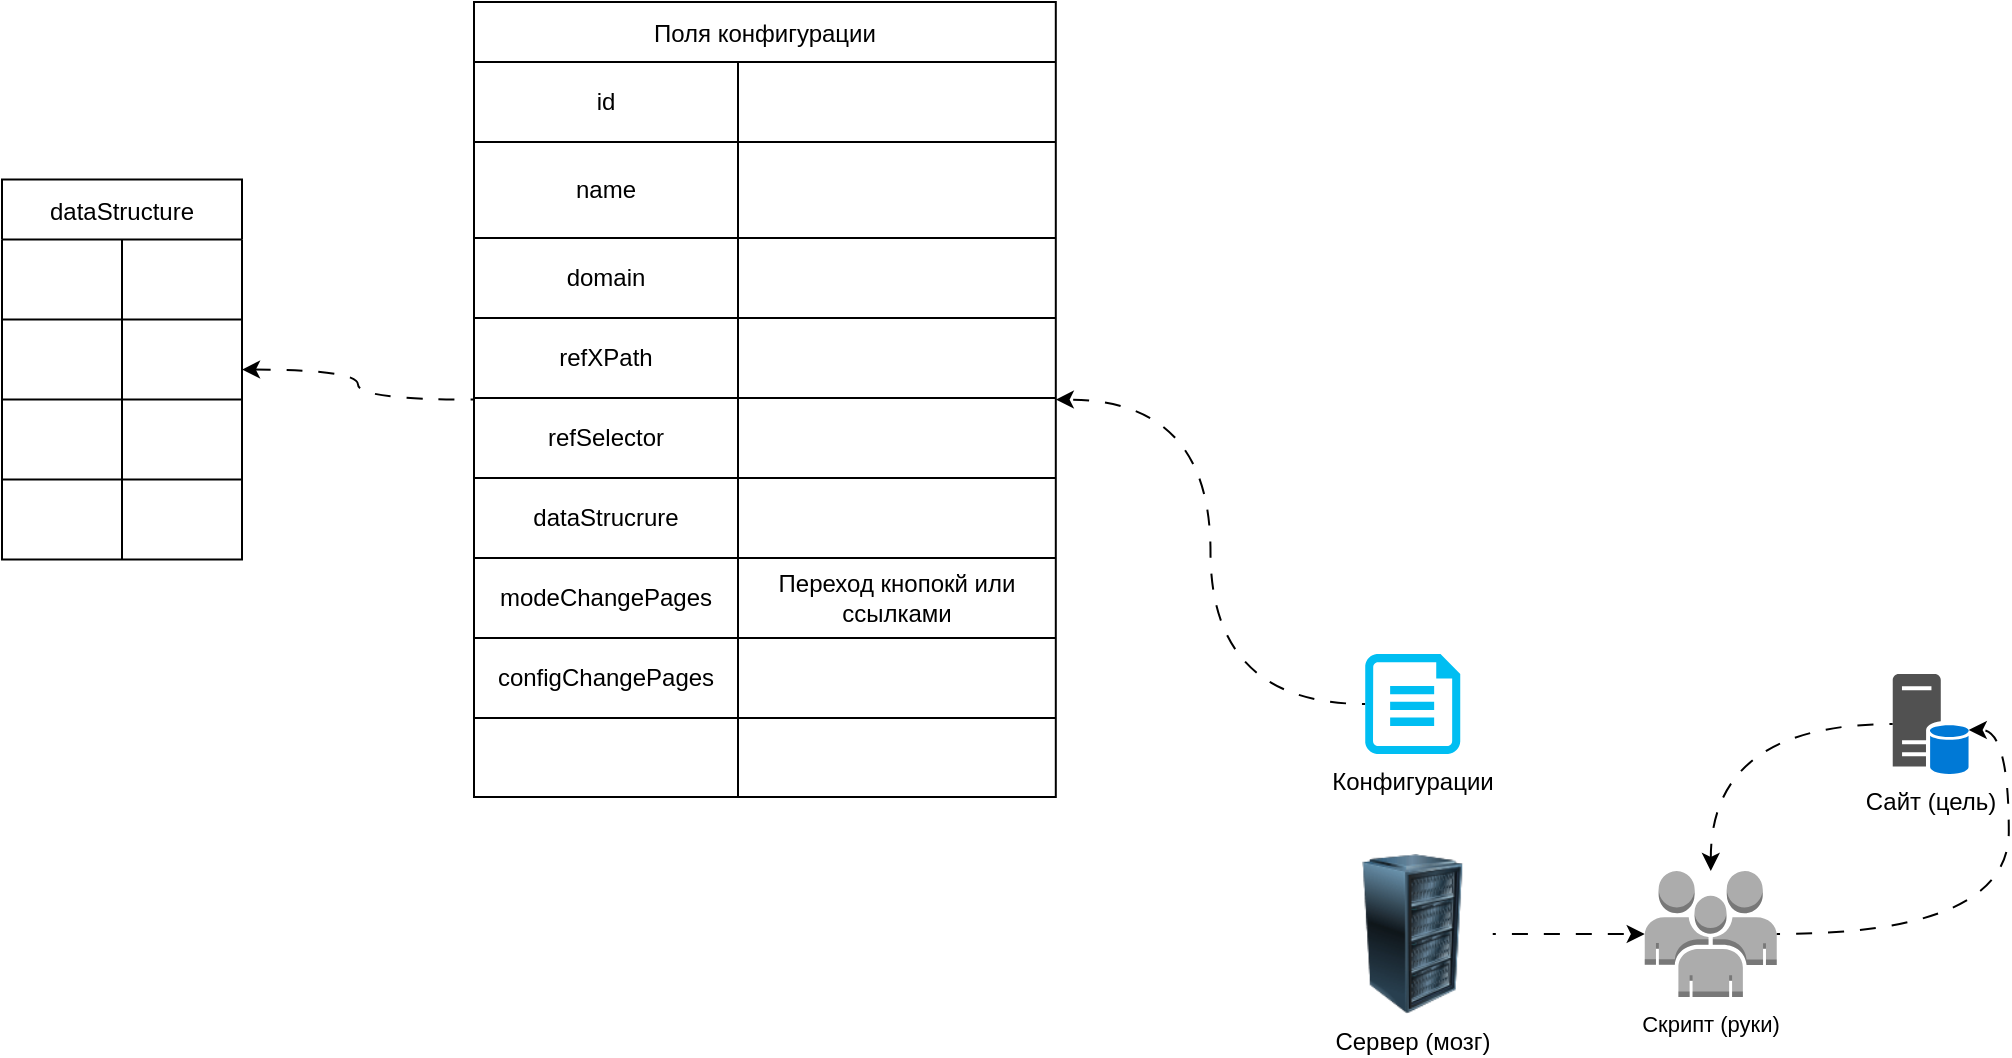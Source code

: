 <mxfile version="26.0.15">
  <diagram name="Page-1" id="mynGqa96a9ndCNqvYNBf">
    <mxGraphModel dx="1050" dy="2969" grid="0" gridSize="10" guides="1" tooltips="1" connect="1" arrows="1" fold="1" page="0" pageScale="1" pageWidth="850" pageHeight="1100" math="0" shadow="0">
      <root>
        <mxCell id="0" />
        <mxCell id="KJfv0gg_ucI4pZ0g48hR-361" value="Backend" parent="0" />
        <mxCell id="KJfv0gg_ucI4pZ0g48hR-364" style="edgeStyle=orthogonalEdgeStyle;shape=connector;curved=1;rounded=0;orthogonalLoop=1;jettySize=auto;html=1;exitX=0;exitY=0.5;exitDx=0;exitDy=0;exitPerimeter=0;shadow=0;strokeColor=default;align=center;verticalAlign=middle;fontFamily=Helvetica;fontSize=11;fontColor=default;labelBackgroundColor=default;endArrow=classic;flowAnimation=1;" parent="KJfv0gg_ucI4pZ0g48hR-361" source="KJfv0gg_ucI4pZ0g48hR-365" target="KJfv0gg_ucI4pZ0g48hR-372" edge="1">
          <mxGeometry relative="1" as="geometry" />
        </mxCell>
        <mxCell id="KJfv0gg_ucI4pZ0g48hR-365" value="Сайт (цель)" style="sketch=0;pointerEvents=1;shadow=0;dashed=0;html=1;strokeColor=none;labelPosition=center;verticalLabelPosition=bottom;verticalAlign=top;align=center;fillColor=#515151;shape=mxgraph.mscae.system_center.primary_site" parent="KJfv0gg_ucI4pZ0g48hR-361" vertex="1">
          <mxGeometry x="953.37" y="-2054" width="38" height="50" as="geometry" />
        </mxCell>
        <mxCell id="b4q9Knl9xdvfX3GjItQs-46" style="edgeStyle=orthogonalEdgeStyle;shape=connector;curved=1;rounded=0;orthogonalLoop=1;jettySize=auto;html=1;exitX=0;exitY=0.5;exitDx=0;exitDy=0;exitPerimeter=0;shadow=0;strokeColor=default;align=center;verticalAlign=middle;fontFamily=Helvetica;fontSize=11;fontColor=default;labelBackgroundColor=default;endArrow=classic;flowAnimation=1;" edge="1" parent="KJfv0gg_ucI4pZ0g48hR-361" source="KJfv0gg_ucI4pZ0g48hR-367" target="b4q9Knl9xdvfX3GjItQs-1">
          <mxGeometry relative="1" as="geometry" />
        </mxCell>
        <mxCell id="KJfv0gg_ucI4pZ0g48hR-367" value="Конфигурации" style="verticalLabelPosition=bottom;html=1;verticalAlign=top;align=center;strokeColor=none;fillColor=#00BEF2;shape=mxgraph.azure.cloud_services_configuration_file;pointerEvents=1;" parent="KJfv0gg_ucI4pZ0g48hR-361" vertex="1">
          <mxGeometry x="689.62" y="-2064" width="47.5" height="50" as="geometry" />
        </mxCell>
        <mxCell id="KJfv0gg_ucI4pZ0g48hR-368" style="edgeStyle=orthogonalEdgeStyle;shape=connector;curved=1;rounded=0;orthogonalLoop=1;jettySize=auto;html=1;exitX=1;exitY=0.5;exitDx=0;exitDy=0;shadow=0;strokeColor=default;align=center;verticalAlign=middle;fontFamily=Helvetica;fontSize=11;fontColor=default;labelBackgroundColor=default;endArrow=classic;flowAnimation=1;" parent="KJfv0gg_ucI4pZ0g48hR-361" source="KJfv0gg_ucI4pZ0g48hR-369" target="KJfv0gg_ucI4pZ0g48hR-372" edge="1">
          <mxGeometry relative="1" as="geometry" />
        </mxCell>
        <UserObject label="Сервер (мозг)" tags="" id="KJfv0gg_ucI4pZ0g48hR-369">
          <mxCell style="image;html=1;image=img/lib/clip_art/computers/Server_Rack_128x128.png" parent="KJfv0gg_ucI4pZ0g48hR-361" vertex="1">
            <mxGeometry x="673.37" y="-1964" width="80" height="80" as="geometry" />
          </mxCell>
        </UserObject>
        <mxCell id="KJfv0gg_ucI4pZ0g48hR-372" value="Скрипт (руки)" style="outlineConnect=0;dashed=0;verticalLabelPosition=bottom;verticalAlign=top;align=center;html=1;shape=mxgraph.aws3.users;fillColor=#ACACAC;gradientColor=none;fontFamily=Helvetica;fontSize=11;fontColor=default;labelBackgroundColor=default;" parent="KJfv0gg_ucI4pZ0g48hR-361" vertex="1">
          <mxGeometry x="829.37" y="-1955.5" width="66" height="63" as="geometry" />
        </mxCell>
        <mxCell id="KJfv0gg_ucI4pZ0g48hR-373" style="edgeStyle=orthogonalEdgeStyle;shape=connector;curved=1;rounded=0;orthogonalLoop=1;jettySize=auto;html=1;exitX=1;exitY=0.5;exitDx=0;exitDy=0;exitPerimeter=0;entryX=1;entryY=0.56;entryDx=0;entryDy=0;entryPerimeter=0;shadow=0;strokeColor=default;align=center;verticalAlign=middle;fontFamily=Helvetica;fontSize=11;fontColor=default;labelBackgroundColor=default;endArrow=classic;flowAnimation=1;" parent="KJfv0gg_ucI4pZ0g48hR-361" source="KJfv0gg_ucI4pZ0g48hR-372" target="KJfv0gg_ucI4pZ0g48hR-365" edge="1">
          <mxGeometry relative="1" as="geometry" />
        </mxCell>
        <mxCell id="b4q9Knl9xdvfX3GjItQs-45" style="edgeStyle=orthogonalEdgeStyle;shape=connector;curved=1;rounded=0;orthogonalLoop=1;jettySize=auto;html=1;shadow=0;strokeColor=default;align=center;verticalAlign=middle;fontFamily=Helvetica;fontSize=11;fontColor=default;labelBackgroundColor=default;endArrow=classic;flowAnimation=1;" edge="1" parent="KJfv0gg_ucI4pZ0g48hR-361" source="b4q9Knl9xdvfX3GjItQs-1" target="b4q9Knl9xdvfX3GjItQs-30">
          <mxGeometry relative="1" as="geometry" />
        </mxCell>
        <mxCell id="b4q9Knl9xdvfX3GjItQs-30" value="dataStructure" style="shape=table;startSize=30;container=1;collapsible=0;childLayout=tableLayout;" vertex="1" parent="KJfv0gg_ucI4pZ0g48hR-361">
          <mxGeometry x="8" y="-2301.22" width="120" height="190" as="geometry" />
        </mxCell>
        <mxCell id="b4q9Knl9xdvfX3GjItQs-31" value="" style="shape=tableRow;horizontal=0;startSize=0;swimlaneHead=0;swimlaneBody=0;strokeColor=inherit;top=0;left=0;bottom=0;right=0;collapsible=0;dropTarget=0;fillColor=none;points=[[0,0.5],[1,0.5]];portConstraint=eastwest;" vertex="1" parent="b4q9Knl9xdvfX3GjItQs-30">
          <mxGeometry y="30" width="120" height="40" as="geometry" />
        </mxCell>
        <mxCell id="b4q9Knl9xdvfX3GjItQs-32" value="" style="shape=partialRectangle;html=1;whiteSpace=wrap;connectable=0;strokeColor=inherit;overflow=hidden;fillColor=none;top=0;left=0;bottom=0;right=0;pointerEvents=1;" vertex="1" parent="b4q9Knl9xdvfX3GjItQs-31">
          <mxGeometry width="60" height="40" as="geometry">
            <mxRectangle width="60" height="40" as="alternateBounds" />
          </mxGeometry>
        </mxCell>
        <mxCell id="b4q9Knl9xdvfX3GjItQs-33" value="" style="shape=partialRectangle;html=1;whiteSpace=wrap;connectable=0;strokeColor=inherit;overflow=hidden;fillColor=none;top=0;left=0;bottom=0;right=0;pointerEvents=1;" vertex="1" parent="b4q9Knl9xdvfX3GjItQs-31">
          <mxGeometry x="60" width="60" height="40" as="geometry">
            <mxRectangle width="60" height="40" as="alternateBounds" />
          </mxGeometry>
        </mxCell>
        <mxCell id="b4q9Knl9xdvfX3GjItQs-34" value="" style="shape=tableRow;horizontal=0;startSize=0;swimlaneHead=0;swimlaneBody=0;strokeColor=inherit;top=0;left=0;bottom=0;right=0;collapsible=0;dropTarget=0;fillColor=none;points=[[0,0.5],[1,0.5]];portConstraint=eastwest;" vertex="1" parent="b4q9Knl9xdvfX3GjItQs-30">
          <mxGeometry y="70" width="120" height="40" as="geometry" />
        </mxCell>
        <mxCell id="b4q9Knl9xdvfX3GjItQs-35" value="" style="shape=partialRectangle;html=1;whiteSpace=wrap;connectable=0;strokeColor=inherit;overflow=hidden;fillColor=none;top=0;left=0;bottom=0;right=0;pointerEvents=1;" vertex="1" parent="b4q9Knl9xdvfX3GjItQs-34">
          <mxGeometry width="60" height="40" as="geometry">
            <mxRectangle width="60" height="40" as="alternateBounds" />
          </mxGeometry>
        </mxCell>
        <mxCell id="b4q9Knl9xdvfX3GjItQs-36" value="" style="shape=partialRectangle;html=1;whiteSpace=wrap;connectable=0;strokeColor=inherit;overflow=hidden;fillColor=none;top=0;left=0;bottom=0;right=0;pointerEvents=1;" vertex="1" parent="b4q9Knl9xdvfX3GjItQs-34">
          <mxGeometry x="60" width="60" height="40" as="geometry">
            <mxRectangle width="60" height="40" as="alternateBounds" />
          </mxGeometry>
        </mxCell>
        <mxCell id="b4q9Knl9xdvfX3GjItQs-37" value="" style="shape=tableRow;horizontal=0;startSize=0;swimlaneHead=0;swimlaneBody=0;strokeColor=inherit;top=0;left=0;bottom=0;right=0;collapsible=0;dropTarget=0;fillColor=none;points=[[0,0.5],[1,0.5]];portConstraint=eastwest;" vertex="1" parent="b4q9Knl9xdvfX3GjItQs-30">
          <mxGeometry y="110" width="120" height="40" as="geometry" />
        </mxCell>
        <mxCell id="b4q9Knl9xdvfX3GjItQs-38" value="" style="shape=partialRectangle;html=1;whiteSpace=wrap;connectable=0;strokeColor=inherit;overflow=hidden;fillColor=none;top=0;left=0;bottom=0;right=0;pointerEvents=1;" vertex="1" parent="b4q9Knl9xdvfX3GjItQs-37">
          <mxGeometry width="60" height="40" as="geometry">
            <mxRectangle width="60" height="40" as="alternateBounds" />
          </mxGeometry>
        </mxCell>
        <mxCell id="b4q9Knl9xdvfX3GjItQs-39" value="" style="shape=partialRectangle;html=1;whiteSpace=wrap;connectable=0;strokeColor=inherit;overflow=hidden;fillColor=none;top=0;left=0;bottom=0;right=0;pointerEvents=1;" vertex="1" parent="b4q9Knl9xdvfX3GjItQs-37">
          <mxGeometry x="60" width="60" height="40" as="geometry">
            <mxRectangle width="60" height="40" as="alternateBounds" />
          </mxGeometry>
        </mxCell>
        <mxCell id="b4q9Knl9xdvfX3GjItQs-40" value="" style="shape=tableRow;horizontal=0;startSize=0;swimlaneHead=0;swimlaneBody=0;strokeColor=inherit;top=0;left=0;bottom=0;right=0;collapsible=0;dropTarget=0;fillColor=none;points=[[0,0.5],[1,0.5]];portConstraint=eastwest;" vertex="1" parent="b4q9Knl9xdvfX3GjItQs-30">
          <mxGeometry y="150" width="120" height="40" as="geometry" />
        </mxCell>
        <mxCell id="b4q9Knl9xdvfX3GjItQs-41" value="" style="shape=partialRectangle;html=1;whiteSpace=wrap;connectable=0;strokeColor=inherit;overflow=hidden;fillColor=none;top=0;left=0;bottom=0;right=0;pointerEvents=1;" vertex="1" parent="b4q9Knl9xdvfX3GjItQs-40">
          <mxGeometry width="60" height="40" as="geometry">
            <mxRectangle width="60" height="40" as="alternateBounds" />
          </mxGeometry>
        </mxCell>
        <mxCell id="b4q9Knl9xdvfX3GjItQs-42" value="" style="shape=partialRectangle;html=1;whiteSpace=wrap;connectable=0;strokeColor=inherit;overflow=hidden;fillColor=none;top=0;left=0;bottom=0;right=0;pointerEvents=1;" vertex="1" parent="b4q9Knl9xdvfX3GjItQs-40">
          <mxGeometry x="60" width="60" height="40" as="geometry">
            <mxRectangle width="60" height="40" as="alternateBounds" />
          </mxGeometry>
        </mxCell>
        <mxCell id="b4q9Knl9xdvfX3GjItQs-1" value="Поля конфигурации" style="shape=table;startSize=30;container=1;collapsible=0;childLayout=tableLayout;" vertex="1" parent="KJfv0gg_ucI4pZ0g48hR-361">
          <mxGeometry x="244" y="-2390" width="290.9" height="397.55" as="geometry" />
        </mxCell>
        <mxCell id="b4q9Knl9xdvfX3GjItQs-2" value="" style="shape=tableRow;horizontal=0;startSize=0;swimlaneHead=0;swimlaneBody=0;strokeColor=inherit;top=0;left=0;bottom=0;right=0;collapsible=0;dropTarget=0;fillColor=none;points=[[0,0.5],[1,0.5]];portConstraint=eastwest;" vertex="1" parent="b4q9Knl9xdvfX3GjItQs-1">
          <mxGeometry y="30" width="290.9" height="40" as="geometry" />
        </mxCell>
        <mxCell id="b4q9Knl9xdvfX3GjItQs-3" value="id" style="shape=partialRectangle;html=1;whiteSpace=wrap;connectable=0;strokeColor=inherit;overflow=hidden;fillColor=none;top=0;left=0;bottom=0;right=0;pointerEvents=1;" vertex="1" parent="b4q9Knl9xdvfX3GjItQs-2">
          <mxGeometry width="132" height="40" as="geometry">
            <mxRectangle width="132" height="40" as="alternateBounds" />
          </mxGeometry>
        </mxCell>
        <mxCell id="b4q9Knl9xdvfX3GjItQs-4" value="" style="shape=partialRectangle;html=1;whiteSpace=wrap;connectable=0;strokeColor=inherit;overflow=hidden;fillColor=none;top=0;left=0;bottom=0;right=0;pointerEvents=1;" vertex="1" parent="b4q9Knl9xdvfX3GjItQs-2">
          <mxGeometry x="132" width="159" height="40" as="geometry">
            <mxRectangle width="159" height="40" as="alternateBounds" />
          </mxGeometry>
        </mxCell>
        <mxCell id="b4q9Knl9xdvfX3GjItQs-5" value="" style="shape=tableRow;horizontal=0;startSize=0;swimlaneHead=0;swimlaneBody=0;strokeColor=inherit;top=0;left=0;bottom=0;right=0;collapsible=0;dropTarget=0;fillColor=none;points=[[0,0.5],[1,0.5]];portConstraint=eastwest;" vertex="1" parent="b4q9Knl9xdvfX3GjItQs-1">
          <mxGeometry y="70" width="290.9" height="48" as="geometry" />
        </mxCell>
        <mxCell id="b4q9Knl9xdvfX3GjItQs-6" value="name" style="shape=partialRectangle;html=1;whiteSpace=wrap;connectable=0;strokeColor=inherit;overflow=hidden;fillColor=none;top=0;left=0;bottom=0;right=0;pointerEvents=1;" vertex="1" parent="b4q9Knl9xdvfX3GjItQs-5">
          <mxGeometry width="132" height="48" as="geometry">
            <mxRectangle width="132" height="48" as="alternateBounds" />
          </mxGeometry>
        </mxCell>
        <mxCell id="b4q9Knl9xdvfX3GjItQs-7" value="" style="shape=partialRectangle;html=1;whiteSpace=wrap;connectable=0;strokeColor=inherit;overflow=hidden;fillColor=none;top=0;left=0;bottom=0;right=0;pointerEvents=1;" vertex="1" parent="b4q9Knl9xdvfX3GjItQs-5">
          <mxGeometry x="132" width="159" height="48" as="geometry">
            <mxRectangle width="159" height="48" as="alternateBounds" />
          </mxGeometry>
        </mxCell>
        <mxCell id="b4q9Knl9xdvfX3GjItQs-8" value="" style="shape=tableRow;horizontal=0;startSize=0;swimlaneHead=0;swimlaneBody=0;strokeColor=inherit;top=0;left=0;bottom=0;right=0;collapsible=0;dropTarget=0;fillColor=none;points=[[0,0.5],[1,0.5]];portConstraint=eastwest;" vertex="1" parent="b4q9Knl9xdvfX3GjItQs-1">
          <mxGeometry y="118" width="290.9" height="40" as="geometry" />
        </mxCell>
        <mxCell id="b4q9Knl9xdvfX3GjItQs-9" value="domain" style="shape=partialRectangle;html=1;whiteSpace=wrap;connectable=0;strokeColor=inherit;overflow=hidden;fillColor=none;top=0;left=0;bottom=0;right=0;pointerEvents=1;" vertex="1" parent="b4q9Knl9xdvfX3GjItQs-8">
          <mxGeometry width="132" height="40" as="geometry">
            <mxRectangle width="132" height="40" as="alternateBounds" />
          </mxGeometry>
        </mxCell>
        <mxCell id="b4q9Knl9xdvfX3GjItQs-10" value="" style="shape=partialRectangle;html=1;whiteSpace=wrap;connectable=0;strokeColor=inherit;overflow=hidden;fillColor=none;top=0;left=0;bottom=0;right=0;pointerEvents=1;" vertex="1" parent="b4q9Knl9xdvfX3GjItQs-8">
          <mxGeometry x="132" width="159" height="40" as="geometry">
            <mxRectangle width="159" height="40" as="alternateBounds" />
          </mxGeometry>
        </mxCell>
        <mxCell id="b4q9Knl9xdvfX3GjItQs-11" value="" style="shape=tableRow;horizontal=0;startSize=0;swimlaneHead=0;swimlaneBody=0;strokeColor=inherit;top=0;left=0;bottom=0;right=0;collapsible=0;dropTarget=0;fillColor=none;points=[[0,0.5],[1,0.5]];portConstraint=eastwest;" vertex="1" parent="b4q9Knl9xdvfX3GjItQs-1">
          <mxGeometry y="158" width="290.9" height="40" as="geometry" />
        </mxCell>
        <mxCell id="b4q9Knl9xdvfX3GjItQs-12" value="refXPath" style="shape=partialRectangle;html=1;whiteSpace=wrap;connectable=0;strokeColor=inherit;overflow=hidden;fillColor=none;top=0;left=0;bottom=0;right=0;pointerEvents=1;" vertex="1" parent="b4q9Knl9xdvfX3GjItQs-11">
          <mxGeometry width="132" height="40" as="geometry">
            <mxRectangle width="132" height="40" as="alternateBounds" />
          </mxGeometry>
        </mxCell>
        <mxCell id="b4q9Knl9xdvfX3GjItQs-13" value="" style="shape=partialRectangle;html=1;whiteSpace=wrap;connectable=0;strokeColor=inherit;overflow=hidden;fillColor=none;top=0;left=0;bottom=0;right=0;pointerEvents=1;" vertex="1" parent="b4q9Knl9xdvfX3GjItQs-11">
          <mxGeometry x="132" width="159" height="40" as="geometry">
            <mxRectangle width="159" height="40" as="alternateBounds" />
          </mxGeometry>
        </mxCell>
        <mxCell id="b4q9Knl9xdvfX3GjItQs-14" value="" style="shape=tableRow;horizontal=0;startSize=0;swimlaneHead=0;swimlaneBody=0;strokeColor=inherit;top=0;left=0;bottom=0;right=0;collapsible=0;dropTarget=0;fillColor=none;points=[[0,0.5],[1,0.5]];portConstraint=eastwest;" vertex="1" parent="b4q9Knl9xdvfX3GjItQs-1">
          <mxGeometry y="198" width="290.9" height="40" as="geometry" />
        </mxCell>
        <mxCell id="b4q9Knl9xdvfX3GjItQs-15" value="refSelector" style="shape=partialRectangle;html=1;whiteSpace=wrap;connectable=0;strokeColor=inherit;overflow=hidden;fillColor=none;top=0;left=0;bottom=0;right=0;pointerEvents=1;" vertex="1" parent="b4q9Knl9xdvfX3GjItQs-14">
          <mxGeometry width="132" height="40" as="geometry">
            <mxRectangle width="132" height="40" as="alternateBounds" />
          </mxGeometry>
        </mxCell>
        <mxCell id="b4q9Knl9xdvfX3GjItQs-16" value="" style="shape=partialRectangle;html=1;whiteSpace=wrap;connectable=0;strokeColor=inherit;overflow=hidden;fillColor=none;top=0;left=0;bottom=0;right=0;pointerEvents=1;" vertex="1" parent="b4q9Knl9xdvfX3GjItQs-14">
          <mxGeometry x="132" width="159" height="40" as="geometry">
            <mxRectangle width="159" height="40" as="alternateBounds" />
          </mxGeometry>
        </mxCell>
        <mxCell id="b4q9Knl9xdvfX3GjItQs-17" value="" style="shape=tableRow;horizontal=0;startSize=0;swimlaneHead=0;swimlaneBody=0;strokeColor=inherit;top=0;left=0;bottom=0;right=0;collapsible=0;dropTarget=0;fillColor=none;points=[[0,0.5],[1,0.5]];portConstraint=eastwest;" vertex="1" parent="b4q9Knl9xdvfX3GjItQs-1">
          <mxGeometry y="238" width="290.9" height="40" as="geometry" />
        </mxCell>
        <mxCell id="b4q9Knl9xdvfX3GjItQs-18" value="dataStrucrure" style="shape=partialRectangle;html=1;whiteSpace=wrap;connectable=0;strokeColor=inherit;overflow=hidden;fillColor=none;top=0;left=0;bottom=0;right=0;pointerEvents=1;" vertex="1" parent="b4q9Knl9xdvfX3GjItQs-17">
          <mxGeometry width="132" height="40" as="geometry">
            <mxRectangle width="132" height="40" as="alternateBounds" />
          </mxGeometry>
        </mxCell>
        <mxCell id="b4q9Knl9xdvfX3GjItQs-19" value="" style="shape=partialRectangle;html=1;whiteSpace=wrap;connectable=0;strokeColor=inherit;overflow=hidden;fillColor=none;top=0;left=0;bottom=0;right=0;pointerEvents=1;" vertex="1" parent="b4q9Knl9xdvfX3GjItQs-17">
          <mxGeometry x="132" width="159" height="40" as="geometry">
            <mxRectangle width="159" height="40" as="alternateBounds" />
          </mxGeometry>
        </mxCell>
        <mxCell id="b4q9Knl9xdvfX3GjItQs-26" style="shape=tableRow;horizontal=0;startSize=0;swimlaneHead=0;swimlaneBody=0;strokeColor=inherit;top=0;left=0;bottom=0;right=0;collapsible=0;dropTarget=0;fillColor=none;points=[[0,0.5],[1,0.5]];portConstraint=eastwest;" vertex="1" parent="b4q9Knl9xdvfX3GjItQs-1">
          <mxGeometry y="278" width="290.9" height="40" as="geometry" />
        </mxCell>
        <mxCell id="b4q9Knl9xdvfX3GjItQs-27" value="modeChangePages" style="shape=partialRectangle;html=1;whiteSpace=wrap;connectable=0;strokeColor=inherit;overflow=hidden;fillColor=none;top=0;left=0;bottom=0;right=0;pointerEvents=1;" vertex="1" parent="b4q9Knl9xdvfX3GjItQs-26">
          <mxGeometry width="132" height="40" as="geometry">
            <mxRectangle width="132" height="40" as="alternateBounds" />
          </mxGeometry>
        </mxCell>
        <mxCell id="b4q9Knl9xdvfX3GjItQs-28" value="Переход кнопокй или ссылками" style="shape=partialRectangle;html=1;whiteSpace=wrap;connectable=0;strokeColor=inherit;overflow=hidden;fillColor=none;top=0;left=0;bottom=0;right=0;pointerEvents=1;" vertex="1" parent="b4q9Knl9xdvfX3GjItQs-26">
          <mxGeometry x="132" width="159" height="40" as="geometry">
            <mxRectangle width="159" height="40" as="alternateBounds" />
          </mxGeometry>
        </mxCell>
        <mxCell id="b4q9Knl9xdvfX3GjItQs-47" style="shape=tableRow;horizontal=0;startSize=0;swimlaneHead=0;swimlaneBody=0;strokeColor=inherit;top=0;left=0;bottom=0;right=0;collapsible=0;dropTarget=0;fillColor=none;points=[[0,0.5],[1,0.5]];portConstraint=eastwest;" vertex="1" parent="b4q9Knl9xdvfX3GjItQs-1">
          <mxGeometry y="318" width="290.9" height="40" as="geometry" />
        </mxCell>
        <mxCell id="b4q9Knl9xdvfX3GjItQs-48" value="configChangePages" style="shape=partialRectangle;html=1;whiteSpace=wrap;connectable=0;strokeColor=inherit;overflow=hidden;fillColor=none;top=0;left=0;bottom=0;right=0;pointerEvents=1;" vertex="1" parent="b4q9Knl9xdvfX3GjItQs-47">
          <mxGeometry width="132" height="40" as="geometry">
            <mxRectangle width="132" height="40" as="alternateBounds" />
          </mxGeometry>
        </mxCell>
        <mxCell id="b4q9Knl9xdvfX3GjItQs-49" style="shape=partialRectangle;html=1;whiteSpace=wrap;connectable=0;strokeColor=inherit;overflow=hidden;fillColor=none;top=0;left=0;bottom=0;right=0;pointerEvents=1;" vertex="1" parent="b4q9Knl9xdvfX3GjItQs-47">
          <mxGeometry x="132" width="159" height="40" as="geometry">
            <mxRectangle width="159" height="40" as="alternateBounds" />
          </mxGeometry>
        </mxCell>
        <mxCell id="b4q9Knl9xdvfX3GjItQs-50" style="shape=tableRow;horizontal=0;startSize=0;swimlaneHead=0;swimlaneBody=0;strokeColor=inherit;top=0;left=0;bottom=0;right=0;collapsible=0;dropTarget=0;fillColor=none;points=[[0,0.5],[1,0.5]];portConstraint=eastwest;" vertex="1" parent="b4q9Knl9xdvfX3GjItQs-1">
          <mxGeometry y="358" width="290.9" height="40" as="geometry" />
        </mxCell>
        <mxCell id="b4q9Knl9xdvfX3GjItQs-51" style="shape=partialRectangle;html=1;whiteSpace=wrap;connectable=0;strokeColor=inherit;overflow=hidden;fillColor=none;top=0;left=0;bottom=0;right=0;pointerEvents=1;" vertex="1" parent="b4q9Knl9xdvfX3GjItQs-50">
          <mxGeometry width="132" height="40" as="geometry">
            <mxRectangle width="132" height="40" as="alternateBounds" />
          </mxGeometry>
        </mxCell>
        <mxCell id="b4q9Knl9xdvfX3GjItQs-52" style="shape=partialRectangle;html=1;whiteSpace=wrap;connectable=0;strokeColor=inherit;overflow=hidden;fillColor=none;top=0;left=0;bottom=0;right=0;pointerEvents=1;" vertex="1" parent="b4q9Knl9xdvfX3GjItQs-50">
          <mxGeometry x="132" width="159" height="40" as="geometry">
            <mxRectangle width="159" height="40" as="alternateBounds" />
          </mxGeometry>
        </mxCell>
        <mxCell id="KJfv0gg_ucI4pZ0g48hR-99" value="UX" parent="0" visible="0" />
        <mxCell id="KJfv0gg_ucI4pZ0g48hR-151" style="edgeStyle=orthogonalEdgeStyle;shape=connector;curved=1;rounded=0;orthogonalLoop=1;jettySize=auto;html=1;entryX=0;entryY=0.5;entryDx=0;entryDy=0;shadow=0;strokeColor=default;align=center;verticalAlign=middle;fontFamily=Helvetica;fontSize=11;fontColor=default;labelBackgroundColor=default;endArrow=classic;flowAnimation=1;" parent="KJfv0gg_ucI4pZ0g48hR-99" source="KJfv0gg_ucI4pZ0g48hR-100" target="KJfv0gg_ucI4pZ0g48hR-150" edge="1">
          <mxGeometry relative="1" as="geometry" />
        </mxCell>
        <mxCell id="KJfv0gg_ucI4pZ0g48hR-100" value="Пользователь" style="shape=umlActor;verticalLabelPosition=bottom;verticalAlign=top;html=1;outlineConnect=0;" parent="KJfv0gg_ucI4pZ0g48hR-99" vertex="1">
          <mxGeometry x="453.37" y="-1934" width="30" height="60" as="geometry" />
        </mxCell>
        <mxCell id="KJfv0gg_ucI4pZ0g48hR-153" value="" style="edgeStyle=orthogonalEdgeStyle;shape=connector;curved=1;rounded=0;orthogonalLoop=1;jettySize=auto;html=1;shadow=0;strokeColor=default;align=center;verticalAlign=middle;fontFamily=Helvetica;fontSize=11;fontColor=default;labelBackgroundColor=default;endArrow=classic;flowAnimation=1;" parent="KJfv0gg_ucI4pZ0g48hR-99" source="KJfv0gg_ucI4pZ0g48hR-150" target="KJfv0gg_ucI4pZ0g48hR-152" edge="1">
          <mxGeometry relative="1" as="geometry" />
        </mxCell>
        <mxCell id="KJfv0gg_ucI4pZ0g48hR-150" value="&lt;span&gt;Начало работы с продуктом&lt;/span&gt;" style="ellipse;whiteSpace=wrap;html=1;fontFamily=Helvetica;fontSize=11;fontColor=default;labelBackgroundColor=default;" parent="KJfv0gg_ucI4pZ0g48hR-99" vertex="1">
          <mxGeometry x="535.37" y="-1944" width="204" height="80" as="geometry" />
        </mxCell>
        <mxCell id="KJfv0gg_ucI4pZ0g48hR-155" value="" style="edgeStyle=orthogonalEdgeStyle;shape=connector;curved=1;rounded=0;orthogonalLoop=1;jettySize=auto;html=1;shadow=0;strokeColor=default;align=center;verticalAlign=middle;fontFamily=Helvetica;fontSize=11;fontColor=default;labelBackgroundColor=default;endArrow=classic;flowAnimation=1;" parent="KJfv0gg_ucI4pZ0g48hR-99" source="KJfv0gg_ucI4pZ0g48hR-152" target="KJfv0gg_ucI4pZ0g48hR-154" edge="1">
          <mxGeometry relative="1" as="geometry" />
        </mxCell>
        <mxCell id="KJfv0gg_ucI4pZ0g48hR-156" value="Нет" style="edgeLabel;html=1;align=center;verticalAlign=middle;resizable=0;points=[];fontFamily=Helvetica;fontSize=11;fontColor=default;labelBackgroundColor=default;" parent="KJfv0gg_ucI4pZ0g48hR-155" vertex="1" connectable="0">
          <mxGeometry x="-0.119" relative="1" as="geometry">
            <mxPoint as="offset" />
          </mxGeometry>
        </mxCell>
        <mxCell id="KJfv0gg_ucI4pZ0g48hR-159" value="" style="edgeStyle=orthogonalEdgeStyle;shape=connector;curved=1;rounded=0;orthogonalLoop=1;jettySize=auto;html=1;shadow=0;strokeColor=default;align=center;verticalAlign=middle;fontFamily=Helvetica;fontSize=11;fontColor=default;labelBackgroundColor=default;endArrow=classic;flowAnimation=1;" parent="KJfv0gg_ucI4pZ0g48hR-99" source="KJfv0gg_ucI4pZ0g48hR-152" target="KJfv0gg_ucI4pZ0g48hR-158" edge="1">
          <mxGeometry relative="1" as="geometry" />
        </mxCell>
        <mxCell id="KJfv0gg_ucI4pZ0g48hR-160" value="Да" style="edgeLabel;html=1;align=center;verticalAlign=middle;resizable=0;points=[];fontFamily=Helvetica;fontSize=11;fontColor=default;labelBackgroundColor=default;" parent="KJfv0gg_ucI4pZ0g48hR-159" vertex="1" connectable="0">
          <mxGeometry x="-0.03" relative="1" as="geometry">
            <mxPoint as="offset" />
          </mxGeometry>
        </mxCell>
        <mxCell id="KJfv0gg_ucI4pZ0g48hR-152" value="Конфигурация&lt;div&gt;существует?&lt;/div&gt;" style="rhombus;whiteSpace=wrap;html=1;fontSize=11;labelBackgroundColor=default;" parent="KJfv0gg_ucI4pZ0g48hR-99" vertex="1">
          <mxGeometry x="561.87" y="-1785" width="151" height="80" as="geometry" />
        </mxCell>
        <mxCell id="KJfv0gg_ucI4pZ0g48hR-162" value="" style="edgeStyle=orthogonalEdgeStyle;shape=connector;curved=1;rounded=0;orthogonalLoop=1;jettySize=auto;html=1;shadow=0;strokeColor=default;align=center;verticalAlign=middle;fontFamily=Helvetica;fontSize=11;fontColor=default;labelBackgroundColor=default;endArrow=classic;flowAnimation=1;" parent="KJfv0gg_ucI4pZ0g48hR-99" source="KJfv0gg_ucI4pZ0g48hR-154" target="KJfv0gg_ucI4pZ0g48hR-161" edge="1">
          <mxGeometry relative="1" as="geometry" />
        </mxCell>
        <mxCell id="KJfv0gg_ucI4pZ0g48hR-154" value="Создание конфигурации" style="ellipse;whiteSpace=wrap;html=1;fontSize=11;labelBackgroundColor=default;" parent="KJfv0gg_ucI4pZ0g48hR-99" vertex="1">
          <mxGeometry x="291.37" y="-1785" width="155" height="80" as="geometry" />
        </mxCell>
        <mxCell id="KJfv0gg_ucI4pZ0g48hR-215" value="" style="edgeStyle=orthogonalEdgeStyle;shape=connector;curved=1;rounded=0;orthogonalLoop=1;jettySize=auto;html=1;shadow=0;strokeColor=default;align=center;verticalAlign=middle;fontFamily=Helvetica;fontSize=11;fontColor=default;labelBorderColor=none;labelBackgroundColor=none;endArrow=classic;flowAnimation=1;" parent="KJfv0gg_ucI4pZ0g48hR-99" source="KJfv0gg_ucI4pZ0g48hR-158" target="KJfv0gg_ucI4pZ0g48hR-214" edge="1">
          <mxGeometry relative="1" as="geometry" />
        </mxCell>
        <mxCell id="KJfv0gg_ucI4pZ0g48hR-158" value="Выбор конфигурации из списка существующих" style="ellipse;whiteSpace=wrap;html=1;fontSize=11;labelBackgroundColor=none;" parent="KJfv0gg_ucI4pZ0g48hR-99" vertex="1">
          <mxGeometry x="828.37" y="-1785" width="136" height="80" as="geometry" />
        </mxCell>
        <mxCell id="KJfv0gg_ucI4pZ0g48hR-164" value="" style="edgeStyle=orthogonalEdgeStyle;shape=connector;curved=1;rounded=0;orthogonalLoop=1;jettySize=auto;html=1;shadow=0;strokeColor=default;align=center;verticalAlign=middle;fontFamily=Helvetica;fontSize=11;fontColor=default;labelBackgroundColor=default;endArrow=classic;flowAnimation=1;" parent="KJfv0gg_ucI4pZ0g48hR-99" source="KJfv0gg_ucI4pZ0g48hR-161" target="KJfv0gg_ucI4pZ0g48hR-163" edge="1">
          <mxGeometry relative="1" as="geometry" />
        </mxCell>
        <mxCell id="KJfv0gg_ucI4pZ0g48hR-161" value="Задать имя новой конфигурации" style="shape=process;whiteSpace=wrap;html=1;backgroundOutline=1;fontSize=11;labelBackgroundColor=default;rounded=0;shadow=0;" parent="KJfv0gg_ucI4pZ0g48hR-99" vertex="1">
          <mxGeometry x="308.87" y="-1615" width="120" height="60" as="geometry" />
        </mxCell>
        <mxCell id="KJfv0gg_ucI4pZ0g48hR-166" value="" style="edgeStyle=orthogonalEdgeStyle;shape=connector;curved=1;rounded=0;orthogonalLoop=1;jettySize=auto;html=1;shadow=0;strokeColor=default;align=center;verticalAlign=middle;fontFamily=Helvetica;fontSize=11;fontColor=default;labelBackgroundColor=default;endArrow=classic;flowAnimation=1;" parent="KJfv0gg_ucI4pZ0g48hR-99" source="KJfv0gg_ucI4pZ0g48hR-163" target="KJfv0gg_ucI4pZ0g48hR-165" edge="1">
          <mxGeometry relative="1" as="geometry" />
        </mxCell>
        <mxCell id="KJfv0gg_ucI4pZ0g48hR-163" value="Задать домен сайта" style="shape=process;whiteSpace=wrap;html=1;backgroundOutline=1;fontSize=11;labelBackgroundColor=default;rounded=0;shadow=0;" parent="KJfv0gg_ucI4pZ0g48hR-99" vertex="1">
          <mxGeometry x="308.87" y="-1475" width="120" height="60" as="geometry" />
        </mxCell>
        <mxCell id="KJfv0gg_ucI4pZ0g48hR-168" value="" style="edgeStyle=orthogonalEdgeStyle;shape=connector;curved=1;rounded=0;orthogonalLoop=1;jettySize=auto;html=1;shadow=0;strokeColor=default;align=center;verticalAlign=middle;fontFamily=Helvetica;fontSize=11;fontColor=default;labelBackgroundColor=default;endArrow=classic;flowAnimation=1;" parent="KJfv0gg_ucI4pZ0g48hR-99" source="KJfv0gg_ucI4pZ0g48hR-165" target="KJfv0gg_ucI4pZ0g48hR-167" edge="1">
          <mxGeometry relative="1" as="geometry" />
        </mxCell>
        <mxCell id="KJfv0gg_ucI4pZ0g48hR-165" value="Нажать на кнопку &quot;Выбрать референсный элемент&quot;" style="shape=process;whiteSpace=wrap;html=1;backgroundOutline=1;fontSize=11;labelBackgroundColor=default;rounded=0;shadow=0;" parent="KJfv0gg_ucI4pZ0g48hR-99" vertex="1">
          <mxGeometry x="308.87" y="-1335" width="120" height="60" as="geometry" />
        </mxCell>
        <mxCell id="KJfv0gg_ucI4pZ0g48hR-170" value="" style="edgeStyle=orthogonalEdgeStyle;shape=connector;curved=1;rounded=0;orthogonalLoop=1;jettySize=auto;html=1;shadow=0;strokeColor=default;align=center;verticalAlign=middle;fontFamily=Helvetica;fontSize=11;fontColor=default;labelBackgroundColor=default;endArrow=classic;flowAnimation=1;" parent="KJfv0gg_ucI4pZ0g48hR-99" source="KJfv0gg_ucI4pZ0g48hR-167" target="KJfv0gg_ucI4pZ0g48hR-169" edge="1">
          <mxGeometry relative="1" as="geometry" />
        </mxCell>
        <mxCell id="KJfv0gg_ucI4pZ0g48hR-167" value="Открывается заданный сайт, запускается скрипт и ожидает выбора элемента на странице" style="whiteSpace=wrap;html=1;fontSize=11;labelBackgroundColor=default;rounded=0;shadow=0;" parent="KJfv0gg_ucI4pZ0g48hR-99" vertex="1">
          <mxGeometry x="308.87" y="-1195" width="120" height="71" as="geometry" />
        </mxCell>
        <mxCell id="KJfv0gg_ucI4pZ0g48hR-174" value="" style="edgeStyle=orthogonalEdgeStyle;shape=connector;curved=1;rounded=0;orthogonalLoop=1;jettySize=auto;html=1;shadow=0;strokeColor=default;align=center;verticalAlign=middle;fontFamily=Helvetica;fontSize=11;fontColor=default;labelBackgroundColor=default;endArrow=classic;flowAnimation=1;" parent="KJfv0gg_ucI4pZ0g48hR-99" source="KJfv0gg_ucI4pZ0g48hR-169" target="KJfv0gg_ucI4pZ0g48hR-173" edge="1">
          <mxGeometry relative="1" as="geometry" />
        </mxCell>
        <mxCell id="KJfv0gg_ucI4pZ0g48hR-169" value="Подсвечиваются подобные элементы, а пользователю показывается информация о выбранном элементе и предлагается подтвердить выбранный элемент" style="whiteSpace=wrap;html=1;fontSize=11;labelBackgroundColor=default;rounded=0;shadow=0;" parent="KJfv0gg_ucI4pZ0g48hR-99" vertex="1">
          <mxGeometry x="308.87" y="-1038.5" width="120" height="130.5" as="geometry" />
        </mxCell>
        <mxCell id="KJfv0gg_ucI4pZ0g48hR-176" value="Нет" style="edgeStyle=orthogonalEdgeStyle;shape=connector;curved=1;rounded=0;orthogonalLoop=1;jettySize=auto;html=1;shadow=0;strokeColor=default;align=center;verticalAlign=middle;fontFamily=Helvetica;fontSize=11;fontColor=default;labelBackgroundColor=default;endArrow=classic;flowAnimation=1;entryX=0;entryY=0.5;entryDx=0;entryDy=0;exitX=0;exitY=0.5;exitDx=0;exitDy=0;" parent="KJfv0gg_ucI4pZ0g48hR-99" source="KJfv0gg_ucI4pZ0g48hR-173" target="KJfv0gg_ucI4pZ0g48hR-167" edge="1">
          <mxGeometry relative="1" as="geometry" />
        </mxCell>
        <mxCell id="KJfv0gg_ucI4pZ0g48hR-178" value="" style="edgeStyle=orthogonalEdgeStyle;shape=connector;curved=1;rounded=0;orthogonalLoop=1;jettySize=auto;html=1;shadow=0;strokeColor=default;align=center;verticalAlign=middle;fontFamily=Helvetica;fontSize=11;fontColor=default;labelBackgroundColor=default;endArrow=classic;flowAnimation=1;" parent="KJfv0gg_ucI4pZ0g48hR-99" source="KJfv0gg_ucI4pZ0g48hR-173" target="KJfv0gg_ucI4pZ0g48hR-177" edge="1">
          <mxGeometry relative="1" as="geometry" />
        </mxCell>
        <mxCell id="KJfv0gg_ucI4pZ0g48hR-173" value="Выбранный элемент указан верно?" style="rhombus;whiteSpace=wrap;html=1;fontSize=11;labelBackgroundColor=default;rounded=0;shadow=0;" parent="KJfv0gg_ucI4pZ0g48hR-99" vertex="1">
          <mxGeometry x="239.25" y="-817" width="259.25" height="93.75" as="geometry" />
        </mxCell>
        <mxCell id="KJfv0gg_ucI4pZ0g48hR-180" value="" style="edgeStyle=orthogonalEdgeStyle;shape=connector;curved=1;rounded=0;orthogonalLoop=1;jettySize=auto;html=1;shadow=0;strokeColor=default;align=center;verticalAlign=middle;fontFamily=Helvetica;fontSize=11;fontColor=default;labelBackgroundColor=default;endArrow=classic;flowAnimation=1;" parent="KJfv0gg_ucI4pZ0g48hR-99" source="KJfv0gg_ucI4pZ0g48hR-177" target="KJfv0gg_ucI4pZ0g48hR-179" edge="1">
          <mxGeometry relative="1" as="geometry" />
        </mxCell>
        <mxCell id="KJfv0gg_ucI4pZ0g48hR-177" value="Сбор информации из элементов" style="rounded=0;whiteSpace=wrap;html=1;fontSize=11;labelBackgroundColor=default;shadow=0;" parent="KJfv0gg_ucI4pZ0g48hR-99" vertex="1">
          <mxGeometry x="308.875" y="-626.375" width="120" height="60" as="geometry" />
        </mxCell>
        <mxCell id="KJfv0gg_ucI4pZ0g48hR-182" value="" style="edgeStyle=orthogonalEdgeStyle;shape=connector;curved=1;rounded=0;orthogonalLoop=1;jettySize=auto;html=1;shadow=0;strokeColor=default;align=center;verticalAlign=middle;fontFamily=Helvetica;fontSize=11;fontColor=default;labelBackgroundColor=default;endArrow=classic;flowAnimation=1;" parent="KJfv0gg_ucI4pZ0g48hR-99" source="KJfv0gg_ucI4pZ0g48hR-179" target="KJfv0gg_ucI4pZ0g48hR-181" edge="1">
          <mxGeometry relative="1" as="geometry" />
        </mxCell>
        <mxCell id="KJfv0gg_ucI4pZ0g48hR-179" value="Анализ полученной информации" style="whiteSpace=wrap;html=1;fontSize=11;rounded=0;labelBackgroundColor=default;shadow=0;" parent="KJfv0gg_ucI4pZ0g48hR-99" vertex="1">
          <mxGeometry x="308.875" y="-486.375" width="120" height="60" as="geometry" />
        </mxCell>
        <mxCell id="KJfv0gg_ucI4pZ0g48hR-184" value="" style="edgeStyle=orthogonalEdgeStyle;shape=connector;curved=1;rounded=0;orthogonalLoop=1;jettySize=auto;html=1;shadow=0;strokeColor=default;align=center;verticalAlign=middle;fontFamily=Helvetica;fontSize=11;fontColor=default;labelBackgroundColor=default;endArrow=classic;flowAnimation=1;" parent="KJfv0gg_ucI4pZ0g48hR-99" source="KJfv0gg_ucI4pZ0g48hR-181" target="KJfv0gg_ucI4pZ0g48hR-183" edge="1">
          <mxGeometry relative="1" as="geometry" />
        </mxCell>
        <mxCell id="KJfv0gg_ucI4pZ0g48hR-181" value="Предоставление информации в виде удобной таблички для настройки нужной пользователю информации" style="whiteSpace=wrap;html=1;fontSize=11;rounded=0;labelBackgroundColor=default;shadow=0;" parent="KJfv0gg_ucI4pZ0g48hR-99" vertex="1">
          <mxGeometry x="308.88" y="-346.37" width="120" height="86.38" as="geometry" />
        </mxCell>
        <mxCell id="KJfv0gg_ucI4pZ0g48hR-188" value="" style="edgeStyle=orthogonalEdgeStyle;shape=connector;curved=1;rounded=0;orthogonalLoop=1;jettySize=auto;html=1;shadow=0;strokeColor=default;align=center;verticalAlign=middle;fontFamily=Helvetica;fontSize=11;fontColor=default;labelBackgroundColor=default;endArrow=classic;flowAnimation=1;" parent="KJfv0gg_ucI4pZ0g48hR-99" source="KJfv0gg_ucI4pZ0g48hR-183" target="KJfv0gg_ucI4pZ0g48hR-187" edge="1">
          <mxGeometry relative="1" as="geometry" />
        </mxCell>
        <mxCell id="KJfv0gg_ucI4pZ0g48hR-183" value="Пользователь настраивает форматирование сохраняемой информации" style="shape=process;whiteSpace=wrap;html=1;backgroundOutline=1;fontSize=11;rounded=0;labelBackgroundColor=default;shadow=0;" parent="KJfv0gg_ucI4pZ0g48hR-99" vertex="1">
          <mxGeometry x="308.88" y="-166.8" width="120" height="79.8" as="geometry" />
        </mxCell>
        <mxCell id="KJfv0gg_ucI4pZ0g48hR-190" value="" style="edgeStyle=orthogonalEdgeStyle;shape=connector;curved=1;rounded=0;orthogonalLoop=1;jettySize=auto;html=1;shadow=0;strokeColor=default;align=center;verticalAlign=middle;fontFamily=Helvetica;fontSize=11;fontColor=default;labelBorderColor=none;labelBackgroundColor=default;endArrow=classic;flowAnimation=1;" parent="KJfv0gg_ucI4pZ0g48hR-99" source="KJfv0gg_ucI4pZ0g48hR-187" target="KJfv0gg_ucI4pZ0g48hR-189" edge="1">
          <mxGeometry relative="1" as="geometry" />
        </mxCell>
        <mxCell id="KJfv0gg_ucI4pZ0g48hR-194" value="По кнопке" style="edgeLabel;html=1;align=center;verticalAlign=middle;resizable=0;points=[];rounded=0;shadow=0;strokeColor=default;fontFamily=Helvetica;fontSize=11;fontColor=default;labelBorderColor=none;labelBackgroundColor=default;fillColor=default;" parent="KJfv0gg_ucI4pZ0g48hR-190" vertex="1" connectable="0">
          <mxGeometry x="0.078" y="1" relative="1" as="geometry">
            <mxPoint as="offset" />
          </mxGeometry>
        </mxCell>
        <mxCell id="KJfv0gg_ucI4pZ0g48hR-192" value="" style="edgeStyle=orthogonalEdgeStyle;shape=connector;curved=1;rounded=0;orthogonalLoop=1;jettySize=auto;html=1;shadow=0;strokeColor=default;align=center;verticalAlign=middle;fontFamily=Helvetica;fontSize=11;fontColor=default;labelBorderColor=none;labelBackgroundColor=none;endArrow=classic;flowAnimation=1;" parent="KJfv0gg_ucI4pZ0g48hR-99" source="KJfv0gg_ucI4pZ0g48hR-187" target="KJfv0gg_ucI4pZ0g48hR-191" edge="1">
          <mxGeometry relative="1" as="geometry" />
        </mxCell>
        <mxCell id="KJfv0gg_ucI4pZ0g48hR-193" value="По ссылке" style="edgeLabel;html=1;align=center;verticalAlign=middle;resizable=0;points=[];rounded=0;shadow=0;strokeColor=default;fontFamily=Helvetica;fontSize=11;fontColor=default;labelBorderColor=none;labelBackgroundColor=default;fillColor=default;" parent="KJfv0gg_ucI4pZ0g48hR-192" vertex="1" connectable="0">
          <mxGeometry x="0.032" y="-1" relative="1" as="geometry">
            <mxPoint as="offset" />
          </mxGeometry>
        </mxCell>
        <mxCell id="KJfv0gg_ucI4pZ0g48hR-196" value="" style="edgeStyle=orthogonalEdgeStyle;shape=connector;curved=1;rounded=0;orthogonalLoop=1;jettySize=auto;html=1;shadow=0;strokeColor=default;align=center;verticalAlign=middle;fontFamily=Helvetica;fontSize=11;fontColor=default;labelBorderColor=none;labelBackgroundColor=none;endArrow=classic;flowAnimation=1;" parent="KJfv0gg_ucI4pZ0g48hR-99" source="KJfv0gg_ucI4pZ0g48hR-187" target="KJfv0gg_ucI4pZ0g48hR-195" edge="1">
          <mxGeometry relative="1" as="geometry" />
        </mxCell>
        <mxCell id="KJfv0gg_ucI4pZ0g48hR-187" value="Выбор способа&lt;div&gt;перехода по&amp;nbsp;&lt;/div&gt;&lt;div&gt;страницам&lt;/div&gt;" style="rhombus;whiteSpace=wrap;html=1;fontSize=11;rounded=0;labelBackgroundColor=none;shadow=0;textShadow=0;labelBorderColor=none;fontColor=default;" parent="KJfv0gg_ucI4pZ0g48hR-99" vertex="1">
          <mxGeometry x="291.37" y="-27" width="154.74" height="99" as="geometry" />
        </mxCell>
        <mxCell id="KJfv0gg_ucI4pZ0g48hR-197" style="edgeStyle=orthogonalEdgeStyle;shape=connector;curved=1;rounded=0;orthogonalLoop=1;jettySize=auto;html=1;exitX=0.5;exitY=1;exitDx=0;exitDy=0;entryX=0;entryY=0.5;entryDx=0;entryDy=0;shadow=0;strokeColor=default;align=center;verticalAlign=middle;fontFamily=Helvetica;fontSize=11;fontColor=default;labelBorderColor=none;labelBackgroundColor=none;endArrow=classic;flowAnimation=1;" parent="KJfv0gg_ucI4pZ0g48hR-99" source="KJfv0gg_ucI4pZ0g48hR-189" target="KJfv0gg_ucI4pZ0g48hR-195" edge="1">
          <mxGeometry relative="1" as="geometry" />
        </mxCell>
        <mxCell id="KJfv0gg_ucI4pZ0g48hR-189" value="Выбор элемента кнопки на странице" style="shape=process;whiteSpace=wrap;html=1;backgroundOutline=1;fontSize=11;rounded=0;labelBackgroundColor=none;shadow=0;labelBorderColor=none;" parent="KJfv0gg_ucI4pZ0g48hR-99" vertex="1">
          <mxGeometry x="74" y="-7.5" width="120" height="60" as="geometry" />
        </mxCell>
        <mxCell id="KJfv0gg_ucI4pZ0g48hR-198" style="edgeStyle=orthogonalEdgeStyle;shape=connector;curved=1;rounded=0;orthogonalLoop=1;jettySize=auto;html=1;exitX=0.5;exitY=1;exitDx=0;exitDy=0;entryX=1;entryY=0.5;entryDx=0;entryDy=0;shadow=0;strokeColor=default;align=center;verticalAlign=middle;fontFamily=Helvetica;fontSize=11;fontColor=default;labelBorderColor=none;labelBackgroundColor=none;endArrow=classic;flowAnimation=1;" parent="KJfv0gg_ucI4pZ0g48hR-99" source="KJfv0gg_ucI4pZ0g48hR-191" target="KJfv0gg_ucI4pZ0g48hR-195" edge="1">
          <mxGeometry relative="1" as="geometry" />
        </mxCell>
        <mxCell id="KJfv0gg_ucI4pZ0g48hR-191" value="Установление инкремента и позиции в ссылке" style="shape=process;whiteSpace=wrap;html=1;backgroundOutline=1;fontSize=11;rounded=0;labelBackgroundColor=none;shadow=0;labelBorderColor=none;" parent="KJfv0gg_ucI4pZ0g48hR-99" vertex="1">
          <mxGeometry x="543.48" y="-7.5" width="120" height="60" as="geometry" />
        </mxCell>
        <mxCell id="KJfv0gg_ucI4pZ0g48hR-202" value="" style="edgeStyle=orthogonalEdgeStyle;shape=connector;curved=1;rounded=0;orthogonalLoop=1;jettySize=auto;html=1;shadow=0;strokeColor=default;align=center;verticalAlign=middle;fontFamily=Helvetica;fontSize=11;fontColor=default;labelBorderColor=none;labelBackgroundColor=none;endArrow=classic;flowAnimation=1;" parent="KJfv0gg_ucI4pZ0g48hR-99" source="KJfv0gg_ucI4pZ0g48hR-195" target="KJfv0gg_ucI4pZ0g48hR-201" edge="1">
          <mxGeometry relative="1" as="geometry" />
        </mxCell>
        <mxCell id="KJfv0gg_ucI4pZ0g48hR-195" value="Вывод всей собранной информации о конфигурации" style="rounded=0;whiteSpace=wrap;html=1;fontSize=11;labelBackgroundColor=none;shadow=0;labelBorderColor=none;" parent="KJfv0gg_ucI4pZ0g48hR-99" vertex="1">
          <mxGeometry x="295.06" y="173" width="147.37" height="60" as="geometry" />
        </mxCell>
        <mxCell id="KJfv0gg_ucI4pZ0g48hR-206" value="" style="edgeStyle=orthogonalEdgeStyle;shape=connector;curved=1;rounded=0;orthogonalLoop=1;jettySize=auto;html=1;shadow=0;strokeColor=default;align=center;verticalAlign=middle;fontFamily=Helvetica;fontSize=11;fontColor=default;labelBorderColor=none;labelBackgroundColor=none;endArrow=classic;flowAnimation=1;" parent="KJfv0gg_ucI4pZ0g48hR-99" source="KJfv0gg_ucI4pZ0g48hR-201" target="KJfv0gg_ucI4pZ0g48hR-205" edge="1">
          <mxGeometry relative="1" as="geometry">
            <Array as="points">
              <mxPoint x="271.37" y="351" />
              <mxPoint x="271.37" y="351" />
            </Array>
          </mxGeometry>
        </mxCell>
        <mxCell id="KJfv0gg_ucI4pZ0g48hR-209" value="&lt;span style=&quot;background-color: light-dark(#ffffff, var(--ge-dark-color, #121212));&quot;&gt;Сброс&lt;/span&gt;" style="edgeLabel;html=1;align=center;verticalAlign=middle;resizable=0;points=[];rounded=0;shadow=0;strokeColor=default;fontFamily=Helvetica;fontSize=11;fontColor=default;labelBorderColor=none;labelBackgroundColor=none;fillColor=default;" parent="KJfv0gg_ucI4pZ0g48hR-206" vertex="1" connectable="0">
          <mxGeometry x="-0.198" y="-1" relative="1" as="geometry">
            <mxPoint as="offset" />
          </mxGeometry>
        </mxCell>
        <mxCell id="KJfv0gg_ucI4pZ0g48hR-208" value="" style="edgeStyle=orthogonalEdgeStyle;shape=connector;curved=1;rounded=0;orthogonalLoop=1;jettySize=auto;html=1;shadow=0;strokeColor=default;align=center;verticalAlign=middle;fontFamily=Helvetica;fontSize=11;fontColor=default;labelBorderColor=none;labelBackgroundColor=none;endArrow=classic;flowAnimation=1;" parent="KJfv0gg_ucI4pZ0g48hR-99" source="KJfv0gg_ucI4pZ0g48hR-201" target="KJfv0gg_ucI4pZ0g48hR-207" edge="1">
          <mxGeometry relative="1" as="geometry" />
        </mxCell>
        <mxCell id="KJfv0gg_ucI4pZ0g48hR-210" value="&lt;span style=&quot;background-color: light-dark(#ffffff, var(--ge-dark-color, #121212));&quot;&gt;Сохранить&lt;/span&gt;" style="edgeLabel;html=1;align=center;verticalAlign=middle;resizable=0;points=[];rounded=0;shadow=0;strokeColor=default;fontFamily=Helvetica;fontSize=11;fontColor=default;labelBorderColor=none;labelBackgroundColor=none;fillColor=default;" parent="KJfv0gg_ucI4pZ0g48hR-208" vertex="1" connectable="0">
          <mxGeometry x="-0.212" y="3" relative="1" as="geometry">
            <mxPoint as="offset" />
          </mxGeometry>
        </mxCell>
        <mxCell id="KJfv0gg_ucI4pZ0g48hR-201" value="Подтверждение&lt;div&gt;сохранения&lt;/div&gt;&lt;div&gt;конфигурации&lt;/div&gt;" style="rhombus;whiteSpace=wrap;html=1;fontSize=11;rounded=0;labelBackgroundColor=none;shadow=0;labelBorderColor=none;" parent="KJfv0gg_ucI4pZ0g48hR-99" vertex="1">
          <mxGeometry x="295.8" y="296" width="146.63" height="109" as="geometry" />
        </mxCell>
        <mxCell id="KJfv0gg_ucI4pZ0g48hR-212" style="edgeStyle=orthogonalEdgeStyle;shape=connector;curved=1;rounded=0;orthogonalLoop=1;jettySize=auto;html=1;exitX=0.5;exitY=1;exitDx=0;exitDy=0;entryX=0;entryY=0.5;entryDx=0;entryDy=0;shadow=0;strokeColor=default;align=center;verticalAlign=middle;fontFamily=Helvetica;fontSize=11;fontColor=default;labelBorderColor=none;labelBackgroundColor=none;endArrow=classic;flowAnimation=1;" parent="KJfv0gg_ucI4pZ0g48hR-99" source="KJfv0gg_ucI4pZ0g48hR-205" target="KJfv0gg_ucI4pZ0g48hR-231" edge="1">
          <mxGeometry relative="1" as="geometry">
            <mxPoint x="309.11" y="495.0" as="targetPoint" />
          </mxGeometry>
        </mxCell>
        <mxCell id="KJfv0gg_ucI4pZ0g48hR-205" value="Сброс собранной конфигурации" style="rounded=0;whiteSpace=wrap;html=1;fontSize=11;labelBackgroundColor=none;shadow=0;labelBorderColor=none;" parent="KJfv0gg_ucI4pZ0g48hR-99" vertex="1">
          <mxGeometry x="82.485" y="320.5" width="120" height="60" as="geometry" />
        </mxCell>
        <mxCell id="KJfv0gg_ucI4pZ0g48hR-213" style="edgeStyle=orthogonalEdgeStyle;shape=connector;curved=1;rounded=0;orthogonalLoop=1;jettySize=auto;html=1;exitX=0.5;exitY=1;exitDx=0;exitDy=0;entryX=1;entryY=0.5;entryDx=0;entryDy=0;shadow=0;strokeColor=default;align=center;verticalAlign=middle;fontFamily=Helvetica;fontSize=11;fontColor=default;labelBorderColor=none;labelBackgroundColor=none;endArrow=classic;flowAnimation=1;" parent="KJfv0gg_ucI4pZ0g48hR-99" source="KJfv0gg_ucI4pZ0g48hR-207" target="KJfv0gg_ucI4pZ0g48hR-231" edge="1">
          <mxGeometry relative="1" as="geometry">
            <mxPoint x="429.11" y="495.0" as="targetPoint" />
          </mxGeometry>
        </mxCell>
        <mxCell id="KJfv0gg_ucI4pZ0g48hR-207" value="Сохранение собранной конфигурации" style="whiteSpace=wrap;html=1;fontSize=11;rounded=0;labelBackgroundColor=none;shadow=0;labelBorderColor=none;" parent="KJfv0gg_ucI4pZ0g48hR-99" vertex="1">
          <mxGeometry x="535.745" y="320.5" width="120" height="60" as="geometry" />
        </mxCell>
        <mxCell id="KJfv0gg_ucI4pZ0g48hR-217" value="" style="edgeStyle=orthogonalEdgeStyle;shape=connector;curved=1;rounded=0;orthogonalLoop=1;jettySize=auto;html=1;shadow=0;strokeColor=default;align=center;verticalAlign=middle;fontFamily=Helvetica;fontSize=11;fontColor=default;labelBorderColor=none;labelBackgroundColor=none;endArrow=classic;flowAnimation=1;" parent="KJfv0gg_ucI4pZ0g48hR-99" source="KJfv0gg_ucI4pZ0g48hR-214" target="KJfv0gg_ucI4pZ0g48hR-216" edge="1">
          <mxGeometry relative="1" as="geometry" />
        </mxCell>
        <mxCell id="KJfv0gg_ucI4pZ0g48hR-214" value="Запуск сбора ниформации" style="whiteSpace=wrap;html=1;fontSize=11;labelBackgroundColor=none;" parent="KJfv0gg_ucI4pZ0g48hR-99" vertex="1">
          <mxGeometry x="836.37" y="-1615" width="120" height="60" as="geometry" />
        </mxCell>
        <mxCell id="KJfv0gg_ucI4pZ0g48hR-223" value="" style="edgeStyle=orthogonalEdgeStyle;shape=connector;curved=1;rounded=0;orthogonalLoop=1;jettySize=auto;html=1;shadow=0;strokeColor=default;align=center;verticalAlign=middle;fontFamily=Helvetica;fontSize=11;fontColor=default;labelBorderColor=none;labelBackgroundColor=none;endArrow=classic;flowAnimation=1;" parent="KJfv0gg_ucI4pZ0g48hR-99" source="KJfv0gg_ucI4pZ0g48hR-216" target="KJfv0gg_ucI4pZ0g48hR-222" edge="1">
          <mxGeometry relative="1" as="geometry" />
        </mxCell>
        <mxCell id="KJfv0gg_ucI4pZ0g48hR-216" value="Вывод собранной информации" style="whiteSpace=wrap;html=1;fontSize=11;labelBackgroundColor=none;" parent="KJfv0gg_ucI4pZ0g48hR-99" vertex="1">
          <mxGeometry x="836.37" y="-1475" width="120" height="60" as="geometry" />
        </mxCell>
        <mxCell id="KJfv0gg_ucI4pZ0g48hR-225" value="" style="edgeStyle=orthogonalEdgeStyle;shape=connector;curved=1;rounded=0;orthogonalLoop=1;jettySize=auto;html=1;shadow=0;strokeColor=default;align=center;verticalAlign=middle;fontFamily=Helvetica;fontSize=11;fontColor=default;labelBorderColor=none;labelBackgroundColor=none;endArrow=classic;flowAnimation=1;" parent="KJfv0gg_ucI4pZ0g48hR-99" source="KJfv0gg_ucI4pZ0g48hR-222" target="KJfv0gg_ucI4pZ0g48hR-224" edge="1">
          <mxGeometry relative="1" as="geometry" />
        </mxCell>
        <mxCell id="KJfv0gg_ucI4pZ0g48hR-228" value="" style="edgeStyle=orthogonalEdgeStyle;shape=connector;curved=1;rounded=0;orthogonalLoop=1;jettySize=auto;html=1;shadow=0;strokeColor=default;align=center;verticalAlign=middle;fontFamily=Helvetica;fontSize=11;fontColor=default;labelBorderColor=none;labelBackgroundColor=none;endArrow=classic;flowAnimation=1;" parent="KJfv0gg_ucI4pZ0g48hR-99" source="KJfv0gg_ucI4pZ0g48hR-222" target="KJfv0gg_ucI4pZ0g48hR-227" edge="1">
          <mxGeometry relative="1" as="geometry" />
        </mxCell>
        <mxCell id="KJfv0gg_ucI4pZ0g48hR-222" value="Валидна ли собранная информация?" style="rhombus;whiteSpace=wrap;html=1;fontSize=11;labelBackgroundColor=none;" parent="KJfv0gg_ucI4pZ0g48hR-99" vertex="1">
          <mxGeometry x="839.37" y="-1351" width="117" height="80" as="geometry" />
        </mxCell>
        <mxCell id="KJfv0gg_ucI4pZ0g48hR-226" style="edgeStyle=orthogonalEdgeStyle;shape=connector;curved=1;rounded=0;orthogonalLoop=1;jettySize=auto;html=1;exitX=0.5;exitY=0;exitDx=0;exitDy=0;entryX=1;entryY=0.5;entryDx=0;entryDy=0;shadow=0;strokeColor=default;align=center;verticalAlign=middle;fontFamily=Helvetica;fontSize=11;fontColor=default;labelBorderColor=none;labelBackgroundColor=none;endArrow=classic;flowAnimation=1;" parent="KJfv0gg_ucI4pZ0g48hR-99" source="KJfv0gg_ucI4pZ0g48hR-224" target="KJfv0gg_ucI4pZ0g48hR-150" edge="1">
          <mxGeometry relative="1" as="geometry">
            <Array as="points">
              <mxPoint x="1094.37" y="-1911" />
              <mxPoint x="739.37" y="-1911" />
            </Array>
          </mxGeometry>
        </mxCell>
        <mxCell id="KJfv0gg_ucI4pZ0g48hR-224" value="Сброс собранной информации" style="whiteSpace=wrap;html=1;fontSize=11;labelBackgroundColor=none;" parent="KJfv0gg_ucI4pZ0g48hR-99" vertex="1">
          <mxGeometry x="1034.87" y="-1341" width="120" height="60" as="geometry" />
        </mxCell>
        <mxCell id="KJfv0gg_ucI4pZ0g48hR-229" style="edgeStyle=orthogonalEdgeStyle;shape=connector;curved=1;rounded=0;orthogonalLoop=1;jettySize=auto;html=1;exitX=1;exitY=0.5;exitDx=0;exitDy=0;entryX=1;entryY=0.5;entryDx=0;entryDy=0;shadow=0;strokeColor=default;align=center;verticalAlign=middle;fontFamily=Helvetica;fontSize=11;fontColor=default;labelBorderColor=none;labelBackgroundColor=none;endArrow=classic;flowAnimation=1;" parent="KJfv0gg_ucI4pZ0g48hR-99" source="KJfv0gg_ucI4pZ0g48hR-227" target="KJfv0gg_ucI4pZ0g48hR-150" edge="1">
          <mxGeometry relative="1" as="geometry">
            <Array as="points">
              <mxPoint x="1232.37" y="-1151" />
              <mxPoint x="1232.37" y="-1911" />
              <mxPoint x="739.37" y="-1911" />
            </Array>
          </mxGeometry>
        </mxCell>
        <mxCell id="KJfv0gg_ucI4pZ0g48hR-227" value="Запись собранной информации в файл" style="whiteSpace=wrap;html=1;fontSize=11;labelBackgroundColor=none;" parent="KJfv0gg_ucI4pZ0g48hR-99" vertex="1">
          <mxGeometry x="837.87" y="-1181" width="120" height="60" as="geometry" />
        </mxCell>
        <mxCell id="KJfv0gg_ucI4pZ0g48hR-232" style="edgeStyle=orthogonalEdgeStyle;shape=connector;curved=1;rounded=0;orthogonalLoop=1;jettySize=auto;html=1;exitX=0.5;exitY=1;exitDx=0;exitDy=0;entryX=1;entryY=0.5;entryDx=0;entryDy=0;shadow=0;strokeColor=default;align=center;verticalAlign=middle;fontFamily=Helvetica;fontSize=11;fontColor=default;labelBorderColor=none;labelBackgroundColor=none;endArrow=classic;flowAnimation=1;" parent="KJfv0gg_ucI4pZ0g48hR-99" source="KJfv0gg_ucI4pZ0g48hR-231" target="KJfv0gg_ucI4pZ0g48hR-150" edge="1">
          <mxGeometry relative="1" as="geometry">
            <Array as="points">
              <mxPoint x="369.37" y="548" />
              <mxPoint x="1499.37" y="548" />
              <mxPoint x="1499.37" y="-1908" />
              <mxPoint x="739.37" y="-1908" />
            </Array>
          </mxGeometry>
        </mxCell>
        <mxCell id="KJfv0gg_ucI4pZ0g48hR-231" value="Возвращение на главную страницу" style="rounded=0;whiteSpace=wrap;html=1;shadow=0;strokeColor=default;align=center;verticalAlign=middle;fontFamily=Helvetica;fontSize=11;fontColor=default;labelBorderColor=none;labelBackgroundColor=none;fillColor=default;" parent="KJfv0gg_ucI4pZ0g48hR-99" vertex="1">
          <mxGeometry x="309.11" y="468.0" width="120" height="60" as="geometry" />
        </mxCell>
        <mxCell id="KJfv0gg_ucI4pZ0g48hR-234" value="UI" parent="0" visible="0" />
        <mxCell id="KJfv0gg_ucI4pZ0g48hR-259" style="edgeStyle=orthogonalEdgeStyle;shape=connector;curved=1;rounded=0;orthogonalLoop=1;jettySize=auto;html=1;entryX=0.5;entryY=0;entryDx=0;entryDy=0;shadow=0;strokeColor=default;align=center;verticalAlign=middle;fontFamily=Helvetica;fontSize=11;fontColor=default;labelBorderColor=none;labelBackgroundColor=none;endArrow=classic;flowAnimation=1;" parent="KJfv0gg_ucI4pZ0g48hR-234" source="KJfv0gg_ucI4pZ0g48hR-255" target="KJfv0gg_ucI4pZ0g48hR-258" edge="1">
          <mxGeometry relative="1" as="geometry" />
        </mxCell>
        <mxCell id="KJfv0gg_ucI4pZ0g48hR-255" value="Веб-интерфейс" style="points=[[0.13,0.24,0],[0.5,0.2,0],[0.62,0,0],[0.87,0.24,0],[0.95,0.55,0],[0.96,0.95,0],[0.5,1,0],[0.04,0.95,0],[0.05,0.55,0]];verticalLabelPosition=bottom;sketch=0;html=1;verticalAlign=top;aspect=fixed;align=center;pointerEvents=1;shape=mxgraph.cisco19.joystick_keyboard;fillColor=#005073;strokeColor=none;" parent="KJfv0gg_ucI4pZ0g48hR-234" vertex="1">
          <mxGeometry x="523.37" y="-2044" width="72" height="40" as="geometry" />
        </mxCell>
        <mxCell id="KJfv0gg_ucI4pZ0g48hR-261" value="" style="edgeStyle=orthogonalEdgeStyle;shape=connector;curved=1;rounded=0;orthogonalLoop=1;jettySize=auto;html=1;shadow=0;strokeColor=default;align=center;verticalAlign=middle;fontFamily=Helvetica;fontSize=11;fontColor=default;labelBorderColor=none;labelBackgroundColor=none;endArrow=classic;flowAnimation=1;" parent="KJfv0gg_ucI4pZ0g48hR-234" source="KJfv0gg_ucI4pZ0g48hR-258" target="KJfv0gg_ucI4pZ0g48hR-260" edge="1">
          <mxGeometry relative="1" as="geometry" />
        </mxCell>
        <mxCell id="KJfv0gg_ucI4pZ0g48hR-263" value="" style="edgeStyle=orthogonalEdgeStyle;shape=connector;curved=1;rounded=0;orthogonalLoop=1;jettySize=auto;html=1;shadow=0;strokeColor=default;align=center;verticalAlign=middle;fontFamily=Helvetica;fontSize=11;fontColor=default;labelBorderColor=none;labelBackgroundColor=none;endArrow=classic;flowAnimation=1;" parent="KJfv0gg_ucI4pZ0g48hR-234" source="KJfv0gg_ucI4pZ0g48hR-258" target="KJfv0gg_ucI4pZ0g48hR-262" edge="1">
          <mxGeometry relative="1" as="geometry" />
        </mxCell>
        <mxCell id="KJfv0gg_ucI4pZ0g48hR-265" value="" style="edgeStyle=orthogonalEdgeStyle;shape=connector;curved=1;rounded=0;orthogonalLoop=1;jettySize=auto;html=1;shadow=0;strokeColor=default;align=center;verticalAlign=middle;fontFamily=Helvetica;fontSize=11;fontColor=default;labelBorderColor=none;labelBackgroundColor=none;endArrow=classic;flowAnimation=1;entryX=1;entryY=0.5;entryDx=0;entryDy=0;" parent="KJfv0gg_ucI4pZ0g48hR-234" source="KJfv0gg_ucI4pZ0g48hR-258" target="KJfv0gg_ucI4pZ0g48hR-264" edge="1">
          <mxGeometry relative="1" as="geometry" />
        </mxCell>
        <mxCell id="KJfv0gg_ucI4pZ0g48hR-268" style="edgeStyle=orthogonalEdgeStyle;shape=connector;curved=1;rounded=0;orthogonalLoop=1;jettySize=auto;html=1;exitX=1;exitY=0.5;exitDx=0;exitDy=0;entryX=0;entryY=0.5;entryDx=0;entryDy=0;shadow=0;strokeColor=default;align=center;verticalAlign=middle;fontFamily=Helvetica;fontSize=11;fontColor=default;labelBorderColor=none;labelBackgroundColor=none;endArrow=classic;flowAnimation=1;" parent="KJfv0gg_ucI4pZ0g48hR-234" source="KJfv0gg_ucI4pZ0g48hR-258" target="KJfv0gg_ucI4pZ0g48hR-267" edge="1">
          <mxGeometry relative="1" as="geometry" />
        </mxCell>
        <mxCell id="KJfv0gg_ucI4pZ0g48hR-258" value="Главная страница" style="rounded=0;whiteSpace=wrap;html=1;shadow=0;strokeColor=default;align=center;verticalAlign=middle;fontFamily=Helvetica;fontSize=11;fontColor=default;labelBorderColor=none;labelBackgroundColor=none;fillColor=default;" parent="KJfv0gg_ucI4pZ0g48hR-234" vertex="1">
          <mxGeometry x="499.37" y="-1948" width="120" height="60" as="geometry" />
        </mxCell>
        <mxCell id="KJfv0gg_ucI4pZ0g48hR-272" value="" style="edgeStyle=orthogonalEdgeStyle;shape=connector;curved=1;rounded=0;orthogonalLoop=1;jettySize=auto;html=1;shadow=0;strokeColor=default;align=center;verticalAlign=middle;fontFamily=Helvetica;fontSize=11;fontColor=default;labelBorderColor=none;labelBackgroundColor=none;endArrow=classic;flowAnimation=1;" parent="KJfv0gg_ucI4pZ0g48hR-234" source="KJfv0gg_ucI4pZ0g48hR-260" target="KJfv0gg_ucI4pZ0g48hR-271" edge="1">
          <mxGeometry relative="1" as="geometry" />
        </mxCell>
        <mxCell id="KJfv0gg_ucI4pZ0g48hR-260" value="Страница создания конфигурации" style="whiteSpace=wrap;html=1;fontSize=11;rounded=0;shadow=0;labelBorderColor=none;labelBackgroundColor=none;" parent="KJfv0gg_ucI4pZ0g48hR-234" vertex="1">
          <mxGeometry x="300.37" y="-1948" width="120" height="60" as="geometry" />
        </mxCell>
        <mxCell id="KJfv0gg_ucI4pZ0g48hR-358" value="" style="edgeStyle=orthogonalEdgeStyle;shape=connector;curved=1;rounded=0;orthogonalLoop=1;jettySize=auto;html=1;shadow=0;strokeColor=default;align=center;verticalAlign=middle;fontFamily=Helvetica;fontSize=11;fontColor=default;labelBorderColor=none;labelBackgroundColor=none;endArrow=classic;flowAnimation=1;" parent="KJfv0gg_ucI4pZ0g48hR-234" source="KJfv0gg_ucI4pZ0g48hR-262" target="KJfv0gg_ucI4pZ0g48hR-357" edge="1">
          <mxGeometry relative="1" as="geometry" />
        </mxCell>
        <mxCell id="KJfv0gg_ucI4pZ0g48hR-262" value="Перечень имеющихся конфигураций" style="whiteSpace=wrap;html=1;fontSize=11;rounded=0;shadow=0;labelBorderColor=none;labelBackgroundColor=none;" parent="KJfv0gg_ucI4pZ0g48hR-234" vertex="1">
          <mxGeometry x="699.37" y="-1948" width="120" height="60" as="geometry" />
        </mxCell>
        <mxCell id="KJfv0gg_ucI4pZ0g48hR-264" value="Настройки" style="whiteSpace=wrap;html=1;fontSize=11;rounded=0;shadow=0;labelBorderColor=none;labelBackgroundColor=none;" parent="KJfv0gg_ucI4pZ0g48hR-234" vertex="1">
          <mxGeometry x="300.37" y="-1828" width="120" height="60" as="geometry" />
        </mxCell>
        <mxCell id="KJfv0gg_ucI4pZ0g48hR-360" value="" style="edgeStyle=orthogonalEdgeStyle;shape=connector;curved=1;rounded=0;orthogonalLoop=1;jettySize=auto;html=1;shadow=0;strokeColor=default;align=center;verticalAlign=middle;fontFamily=Helvetica;fontSize=11;fontColor=default;labelBorderColor=none;labelBackgroundColor=none;endArrow=classic;flowAnimation=1;" parent="KJfv0gg_ucI4pZ0g48hR-234" source="KJfv0gg_ucI4pZ0g48hR-267" target="KJfv0gg_ucI4pZ0g48hR-359" edge="1">
          <mxGeometry relative="1" as="geometry" />
        </mxCell>
        <mxCell id="KJfv0gg_ucI4pZ0g48hR-267" value="Гайд" style="rounded=0;whiteSpace=wrap;html=1;shadow=0;strokeColor=default;align=center;verticalAlign=middle;fontFamily=Helvetica;fontSize=11;fontColor=default;labelBorderColor=none;labelBackgroundColor=none;fillColor=default;" parent="KJfv0gg_ucI4pZ0g48hR-234" vertex="1">
          <mxGeometry x="699.37" y="-1828" width="120" height="60" as="geometry" />
        </mxCell>
        <mxCell id="KJfv0gg_ucI4pZ0g48hR-271" value="Элементы графического интерфейса&lt;br&gt;&lt;table&gt;&lt;tbody&gt;&lt;tr&gt;&lt;td&gt;Тип&lt;/td&gt;&lt;td&gt;Содержимое&lt;/td&gt;&lt;td&gt;Описание&lt;/td&gt;&lt;/tr&gt;&lt;tr&gt;&lt;td&gt;Текст&lt;/td&gt;&lt;td&gt;Название конфигурасьён&lt;/td&gt;&lt;td&gt;Заголовок для поля&lt;br&gt;&lt;/td&gt;&lt;/tr&gt;&lt;tr&gt;&lt;td&gt;Ввод&lt;/td&gt;&lt;td&gt;Введите удобное имя. Чтобы оно отражало суть конфигурации. Например &quot;Козявка42_копия(7)&quot;&lt;/td&gt;&lt;td&gt;Задать имя для создаваемой конфигурации&lt;/td&gt;&lt;/tr&gt;&lt;tr&gt;&lt;td&gt;Текст&lt;/td&gt;&lt;td&gt;Введите адрес вкусного сайта&lt;/td&gt;&lt;td&gt;Заголовок&lt;/td&gt;&lt;/tr&gt;&lt;tr&gt;&lt;td&gt;Ввод&lt;/td&gt;&lt;td&gt;Например https://pls_no_take_my_data.ork&lt;br&gt;или&lt;br&gt;http://www.yyy-hp.com&lt;/td&gt;&lt;td&gt;Указание целевого адреса&lt;/td&gt;&lt;/tr&gt;&lt;tr&gt;&lt;td&gt;Кнопка&lt;/td&gt;&lt;td&gt;Выбрать референсный элемент&lt;/td&gt;&lt;td&gt;Кнопка действия открывающая сайт и запускающая скрипт&lt;/td&gt;&lt;/tr&gt;&lt;tr&gt;&lt;td&gt;Таблица&lt;/td&gt;&lt;td&gt;--Полученные данные с подобных референсному элементу--&lt;/td&gt;&lt;td&gt;Настраиваемая таблица отражающая архитектуру сохранения информации.&lt;/td&gt;&lt;/tr&gt;&lt;tr&gt;&lt;td&gt;Кнопка&lt;/td&gt;&lt;td&gt;Сохранить&lt;/td&gt;&lt;td&gt;Сохранение созданной конфигурации&lt;/td&gt;&lt;/tr&gt;&lt;tr&gt;&lt;td&gt;Кнопка&lt;/td&gt;&lt;td&gt;Сбросить&lt;/td&gt;&lt;td&gt;Сброс собранной конфигурации&lt;/td&gt;&lt;/tr&gt;&lt;/tbody&gt;&lt;/table&gt;" style="rounded=0;whiteSpace=wrap;html=1;fontSize=11;shadow=0;labelBorderColor=none;labelBackgroundColor=none;" parent="KJfv0gg_ucI4pZ0g48hR-234" vertex="1">
          <mxGeometry x="-85" y="-2491" width="456.37" height="319" as="geometry" />
        </mxCell>
        <mxCell id="KJfv0gg_ucI4pZ0g48hR-305" value="Элементы графического интерфейса" style="shape=table;startSize=30;container=1;collapsible=0;childLayout=tableLayout;rounded=0;shadow=0;strokeColor=default;align=center;verticalAlign=middle;fontFamily=Helvetica;fontSize=11;fontColor=default;labelBorderColor=none;labelBackgroundColor=none;fillColor=default;" parent="KJfv0gg_ucI4pZ0g48hR-234" vertex="1">
          <mxGeometry x="-237" y="-1772" width="438.792" height="195.375" as="geometry" />
        </mxCell>
        <mxCell id="KJfv0gg_ucI4pZ0g48hR-306" value="" style="shape=tableRow;horizontal=0;startSize=0;swimlaneHead=0;swimlaneBody=0;strokeColor=inherit;top=0;left=0;bottom=0;right=0;collapsible=0;dropTarget=0;fillColor=none;points=[[0,0.5],[1,0.5]];portConstraint=eastwest;rounded=0;shadow=0;align=center;verticalAlign=middle;fontFamily=Helvetica;fontSize=11;fontColor=default;labelBorderColor=none;labelBackgroundColor=none;" parent="KJfv0gg_ucI4pZ0g48hR-305" vertex="1">
          <mxGeometry y="30" width="438.792" height="40" as="geometry" />
        </mxCell>
        <mxCell id="KJfv0gg_ucI4pZ0g48hR-307" value="Выпадающий список" style="shape=partialRectangle;html=1;whiteSpace=wrap;connectable=0;strokeColor=inherit;overflow=hidden;fillColor=none;top=0;left=0;bottom=0;right=0;pointerEvents=1;rounded=0;shadow=0;align=center;verticalAlign=middle;fontFamily=Helvetica;fontSize=11;fontColor=default;labelBorderColor=none;labelBackgroundColor=none;" parent="KJfv0gg_ucI4pZ0g48hR-306" vertex="1">
          <mxGeometry width="110" height="40" as="geometry">
            <mxRectangle width="110" height="40" as="alternateBounds" />
          </mxGeometry>
        </mxCell>
        <mxCell id="KJfv0gg_ucI4pZ0g48hR-308" value="Выбор темы" style="shape=partialRectangle;html=1;whiteSpace=wrap;connectable=0;strokeColor=inherit;overflow=hidden;fillColor=none;top=0;left=0;bottom=0;right=0;pointerEvents=1;rounded=0;shadow=0;align=center;verticalAlign=middle;fontFamily=Helvetica;fontSize=11;fontColor=default;labelBorderColor=none;labelBackgroundColor=none;" parent="KJfv0gg_ucI4pZ0g48hR-306" vertex="1">
          <mxGeometry x="110" width="101" height="40" as="geometry">
            <mxRectangle width="101" height="40" as="alternateBounds" />
          </mxGeometry>
        </mxCell>
        <mxCell id="KJfv0gg_ucI4pZ0g48hR-309" value="Пользователь выбирает тему" style="shape=partialRectangle;html=1;whiteSpace=wrap;connectable=0;strokeColor=inherit;overflow=hidden;fillColor=none;top=0;left=0;bottom=0;right=0;pointerEvents=1;rounded=0;shadow=0;align=center;verticalAlign=middle;fontFamily=Helvetica;fontSize=11;fontColor=default;labelBorderColor=none;labelBackgroundColor=none;" parent="KJfv0gg_ucI4pZ0g48hR-306" vertex="1">
          <mxGeometry x="211" width="228" height="40" as="geometry">
            <mxRectangle width="228" height="40" as="alternateBounds" />
          </mxGeometry>
        </mxCell>
        <mxCell id="KJfv0gg_ucI4pZ0g48hR-310" value="" style="shape=tableRow;horizontal=0;startSize=0;swimlaneHead=0;swimlaneBody=0;strokeColor=inherit;top=0;left=0;bottom=0;right=0;collapsible=0;dropTarget=0;fillColor=none;points=[[0,0.5],[1,0.5]];portConstraint=eastwest;rounded=0;shadow=0;align=center;verticalAlign=middle;fontFamily=Helvetica;fontSize=11;fontColor=default;labelBorderColor=none;labelBackgroundColor=none;" parent="KJfv0gg_ucI4pZ0g48hR-305" vertex="1">
          <mxGeometry y="70" width="438.792" height="62" as="geometry" />
        </mxCell>
        <mxCell id="KJfv0gg_ucI4pZ0g48hR-311" value="Фолдер пикер" style="shape=partialRectangle;html=1;whiteSpace=wrap;connectable=0;strokeColor=inherit;overflow=hidden;fillColor=none;top=0;left=0;bottom=0;right=0;pointerEvents=1;rounded=0;shadow=0;align=center;verticalAlign=middle;fontFamily=Helvetica;fontSize=11;fontColor=default;labelBorderColor=none;labelBackgroundColor=none;" parent="KJfv0gg_ucI4pZ0g48hR-310" vertex="1">
          <mxGeometry width="110" height="62" as="geometry">
            <mxRectangle width="110" height="62" as="alternateBounds" />
          </mxGeometry>
        </mxCell>
        <mxCell id="KJfv0gg_ucI4pZ0g48hR-312" value="Выберите рабочую папку" style="shape=partialRectangle;html=1;whiteSpace=wrap;connectable=0;strokeColor=inherit;overflow=hidden;fillColor=none;top=0;left=0;bottom=0;right=0;pointerEvents=1;rounded=0;shadow=0;align=center;verticalAlign=middle;fontFamily=Helvetica;fontSize=11;fontColor=default;labelBorderColor=none;labelBackgroundColor=none;" parent="KJfv0gg_ucI4pZ0g48hR-310" vertex="1">
          <mxGeometry x="110" width="101" height="62" as="geometry">
            <mxRectangle width="101" height="62" as="alternateBounds" />
          </mxGeometry>
        </mxCell>
        <mxCell id="KJfv0gg_ucI4pZ0g48hR-313" value="По умолчанию documents/LParser" style="shape=partialRectangle;html=1;whiteSpace=wrap;connectable=0;strokeColor=inherit;overflow=hidden;fillColor=none;top=0;left=0;bottom=0;right=0;pointerEvents=1;rounded=0;shadow=0;align=center;verticalAlign=middle;fontFamily=Helvetica;fontSize=11;fontColor=default;labelBorderColor=none;labelBackgroundColor=none;" parent="KJfv0gg_ucI4pZ0g48hR-310" vertex="1">
          <mxGeometry x="211" width="228" height="62" as="geometry">
            <mxRectangle width="228" height="62" as="alternateBounds" />
          </mxGeometry>
        </mxCell>
        <mxCell id="KJfv0gg_ucI4pZ0g48hR-314" value="" style="shape=tableRow;horizontal=0;startSize=0;swimlaneHead=0;swimlaneBody=0;strokeColor=inherit;top=0;left=0;bottom=0;right=0;collapsible=0;dropTarget=0;fillColor=none;points=[[0,0.5],[1,0.5]];portConstraint=eastwest;rounded=0;shadow=0;align=center;verticalAlign=middle;fontFamily=Helvetica;fontSize=11;fontColor=default;labelBorderColor=none;labelBackgroundColor=none;" parent="KJfv0gg_ucI4pZ0g48hR-305" vertex="1">
          <mxGeometry y="132" width="438.792" height="63" as="geometry" />
        </mxCell>
        <mxCell id="KJfv0gg_ucI4pZ0g48hR-315" value="Выпадающий&lt;div&gt;список&lt;/div&gt;" style="shape=partialRectangle;html=1;whiteSpace=wrap;connectable=0;strokeColor=inherit;overflow=hidden;fillColor=none;top=0;left=0;bottom=0;right=0;pointerEvents=1;rounded=0;shadow=0;align=center;verticalAlign=middle;fontFamily=Helvetica;fontSize=11;fontColor=default;labelBorderColor=none;labelBackgroundColor=none;" parent="KJfv0gg_ucI4pZ0g48hR-314" vertex="1">
          <mxGeometry width="110" height="63" as="geometry">
            <mxRectangle width="110" height="63" as="alternateBounds" />
          </mxGeometry>
        </mxCell>
        <mxCell id="KJfv0gg_ucI4pZ0g48hR-316" value="Язык интерфейса" style="shape=partialRectangle;html=1;whiteSpace=wrap;connectable=0;strokeColor=inherit;overflow=hidden;fillColor=none;top=0;left=0;bottom=0;right=0;pointerEvents=1;rounded=0;shadow=0;align=center;verticalAlign=middle;fontFamily=Helvetica;fontSize=11;fontColor=default;labelBorderColor=none;labelBackgroundColor=none;" parent="KJfv0gg_ucI4pZ0g48hR-314" vertex="1">
          <mxGeometry x="110" width="101" height="63" as="geometry">
            <mxRectangle width="101" height="63" as="alternateBounds" />
          </mxGeometry>
        </mxCell>
        <mxCell id="KJfv0gg_ucI4pZ0g48hR-317" value="Выбор языка интерфейса для приложения" style="shape=partialRectangle;html=1;whiteSpace=wrap;connectable=0;strokeColor=inherit;overflow=hidden;fillColor=none;top=0;left=0;bottom=0;right=0;pointerEvents=1;rounded=0;shadow=0;align=center;verticalAlign=middle;fontFamily=Helvetica;fontSize=11;fontColor=default;labelBorderColor=none;labelBackgroundColor=none;" parent="KJfv0gg_ucI4pZ0g48hR-314" vertex="1">
          <mxGeometry x="211" width="228" height="63" as="geometry">
            <mxRectangle width="228" height="63" as="alternateBounds" />
          </mxGeometry>
        </mxCell>
        <mxCell id="KJfv0gg_ucI4pZ0g48hR-319" style="edgeStyle=orthogonalEdgeStyle;shape=connector;curved=1;rounded=0;orthogonalLoop=1;jettySize=auto;html=1;exitX=0;exitY=0.5;exitDx=0;exitDy=0;shadow=0;strokeColor=default;align=center;verticalAlign=middle;fontFamily=Helvetica;fontSize=11;fontColor=default;labelBorderColor=none;labelBackgroundColor=none;endArrow=classic;flowAnimation=1;" parent="KJfv0gg_ucI4pZ0g48hR-234" source="KJfv0gg_ucI4pZ0g48hR-264" target="KJfv0gg_ucI4pZ0g48hR-305" edge="1">
          <mxGeometry relative="1" as="geometry" />
        </mxCell>
        <mxCell id="KJfv0gg_ucI4pZ0g48hR-357" value="&lt;div&gt;Список имеющихся конфигураций в виде списка и в виде эелементов (ну палочки квадратики)&lt;/div&gt;Иконка сайта + название конфигурации + домен" style="whiteSpace=wrap;html=1;fontSize=11;rounded=0;shadow=0;labelBorderColor=none;labelBackgroundColor=none;" parent="KJfv0gg_ucI4pZ0g48hR-234" vertex="1">
          <mxGeometry x="899.37" y="-1948" width="190.63" height="60" as="geometry" />
        </mxCell>
        <mxCell id="KJfv0gg_ucI4pZ0g48hR-359" value="Подробный step-by-step гайд со скринами обучающий использованию приложения" style="whiteSpace=wrap;html=1;fontSize=11;rounded=0;shadow=0;labelBorderColor=none;labelBackgroundColor=none;" parent="KJfv0gg_ucI4pZ0g48hR-234" vertex="1">
          <mxGeometry x="899.37" y="-1828" width="188.63" height="60" as="geometry" />
        </mxCell>
        <mxCell id="1" value="Общая схема" parent="0" visible="0" />
        <UserObject label="Пользователь" tags="Готово" id="KJfv0gg_ucI4pZ0g48hR-12">
          <mxCell style="shape=umlActor;verticalLabelPosition=bottom;verticalAlign=top;html=1;outlineConnect=0;" parent="1" vertex="1">
            <mxGeometry x="453.37" y="-1934" width="30" height="60" as="geometry" />
          </mxCell>
        </UserObject>
        <mxCell id="KJfv0gg_ucI4pZ0g48hR-50" style="edgeStyle=orthogonalEdgeStyle;shape=connector;curved=1;rounded=0;orthogonalLoop=1;jettySize=auto;html=1;exitX=0.95;exitY=0.55;exitDx=0;exitDy=0;exitPerimeter=0;entryX=0;entryY=0.5;entryDx=0;entryDy=0;shadow=0;strokeColor=default;align=center;verticalAlign=middle;fontFamily=Helvetica;fontSize=11;fontColor=default;labelBackgroundColor=default;endArrow=classic;flowAnimation=1;" parent="1" source="KJfv0gg_ucI4pZ0g48hR-20" target="KJfv0gg_ucI4pZ0g48hR-27" edge="1">
          <mxGeometry relative="1" as="geometry" />
        </mxCell>
        <mxCell id="KJfv0gg_ucI4pZ0g48hR-47" style="edgeStyle=orthogonalEdgeStyle;shape=connector;curved=1;rounded=0;orthogonalLoop=1;jettySize=auto;html=1;exitX=0;exitY=0.5;exitDx=0;exitDy=0;exitPerimeter=0;shadow=0;strokeColor=default;align=center;verticalAlign=middle;fontFamily=Helvetica;fontSize=11;fontColor=default;labelBackgroundColor=default;endArrow=classic;flowAnimation=1;" parent="1" source="KJfv0gg_ucI4pZ0g48hR-24" target="KJfv0gg_ucI4pZ0g48hR-42" edge="1">
          <mxGeometry relative="1" as="geometry" />
        </mxCell>
        <mxCell id="KJfv0gg_ucI4pZ0g48hR-24" value="Сайт (цель)" style="sketch=0;pointerEvents=1;shadow=0;dashed=0;html=1;strokeColor=none;labelPosition=center;verticalLabelPosition=bottom;verticalAlign=top;align=center;fillColor=#515151;shape=mxgraph.mscae.system_center.primary_site" parent="1" vertex="1">
          <mxGeometry x="953.37" y="-2054" width="38" height="50" as="geometry" />
        </mxCell>
        <mxCell id="KJfv0gg_ucI4pZ0g48hR-44" style="edgeStyle=orthogonalEdgeStyle;shape=connector;curved=1;rounded=0;orthogonalLoop=1;jettySize=auto;html=1;exitX=0;exitY=0.5;exitDx=0;exitDy=0;exitPerimeter=0;shadow=0;strokeColor=default;align=center;verticalAlign=middle;fontFamily=Helvetica;fontSize=11;fontColor=default;labelBackgroundColor=default;endArrow=classic;flowAnimation=1;entryX=0;entryY=0.5;entryDx=0;entryDy=0;" parent="1" source="KJfv0gg_ucI4pZ0g48hR-25" target="KJfv0gg_ucI4pZ0g48hR-27" edge="1">
          <mxGeometry relative="1" as="geometry">
            <mxPoint x="703.37" y="-1944" as="targetPoint" />
          </mxGeometry>
        </mxCell>
        <mxCell id="KJfv0gg_ucI4pZ0g48hR-25" value="Конфигурации" style="verticalLabelPosition=bottom;html=1;verticalAlign=top;align=center;strokeColor=none;fillColor=#00BEF2;shape=mxgraph.azure.cloud_services_configuration_file;pointerEvents=1;" parent="1" vertex="1">
          <mxGeometry x="689.62" y="-2064" width="47.5" height="50" as="geometry" />
        </mxCell>
        <mxCell id="KJfv0gg_ucI4pZ0g48hR-43" style="edgeStyle=orthogonalEdgeStyle;shape=connector;curved=1;rounded=0;orthogonalLoop=1;jettySize=auto;html=1;exitX=1;exitY=0.5;exitDx=0;exitDy=0;shadow=0;strokeColor=default;align=center;verticalAlign=middle;fontFamily=Helvetica;fontSize=11;fontColor=default;labelBackgroundColor=default;endArrow=classic;flowAnimation=1;" parent="1" source="KJfv0gg_ucI4pZ0g48hR-27" target="KJfv0gg_ucI4pZ0g48hR-42" edge="1">
          <mxGeometry relative="1" as="geometry" />
        </mxCell>
        <UserObject label="Сервер (мозг)" tags="" id="KJfv0gg_ucI4pZ0g48hR-27">
          <mxCell style="image;html=1;image=img/lib/clip_art/computers/Server_Rack_128x128.png" parent="1" vertex="1">
            <mxGeometry x="673.37" y="-1964" width="80" height="80" as="geometry" />
          </mxCell>
        </UserObject>
        <mxCell id="KJfv0gg_ucI4pZ0g48hR-41" style="edgeStyle=orthogonalEdgeStyle;shape=connector;curved=1;rounded=0;orthogonalLoop=1;jettySize=auto;html=1;exitX=1;exitY=0.5;exitDx=0;exitDy=0;entryX=1;entryY=0.5;entryDx=0;entryDy=0;entryPerimeter=0;shadow=0;strokeColor=default;align=center;verticalAlign=middle;fontFamily=Helvetica;fontSize=11;fontColor=default;labelBackgroundColor=default;endArrow=classic;flowAnimation=1;" parent="1" source="KJfv0gg_ucI4pZ0g48hR-27" target="KJfv0gg_ucI4pZ0g48hR-25" edge="1">
          <mxGeometry relative="1" as="geometry" />
        </mxCell>
        <mxCell id="KJfv0gg_ucI4pZ0g48hR-55" style="edgeStyle=orthogonalEdgeStyle;shape=connector;curved=1;rounded=0;orthogonalLoop=1;jettySize=auto;html=1;exitX=1;exitY=0.5;exitDx=0;exitDy=0;exitPerimeter=0;entryX=1;entryY=0.5;entryDx=0;entryDy=0;shadow=0;strokeColor=default;align=center;verticalAlign=middle;fontFamily=Helvetica;fontSize=11;fontColor=default;labelBackgroundColor=default;endArrow=classic;flowAnimation=1;" parent="1" source="KJfv0gg_ucI4pZ0g48hR-42" target="KJfv0gg_ucI4pZ0g48hR-53" edge="1">
          <mxGeometry relative="1" as="geometry" />
        </mxCell>
        <mxCell id="KJfv0gg_ucI4pZ0g48hR-42" value="Скрипт (руки)" style="outlineConnect=0;dashed=0;verticalLabelPosition=bottom;verticalAlign=top;align=center;html=1;shape=mxgraph.aws3.users;fillColor=#ACACAC;gradientColor=none;fontFamily=Helvetica;fontSize=11;fontColor=default;labelBackgroundColor=default;" parent="1" vertex="1">
          <mxGeometry x="829.37" y="-1955.5" width="66" height="63" as="geometry" />
        </mxCell>
        <mxCell id="KJfv0gg_ucI4pZ0g48hR-46" style="edgeStyle=orthogonalEdgeStyle;shape=connector;curved=1;rounded=0;orthogonalLoop=1;jettySize=auto;html=1;exitX=1;exitY=0.5;exitDx=0;exitDy=0;exitPerimeter=0;entryX=1;entryY=0.56;entryDx=0;entryDy=0;entryPerimeter=0;shadow=0;strokeColor=default;align=center;verticalAlign=middle;fontFamily=Helvetica;fontSize=11;fontColor=default;labelBackgroundColor=default;endArrow=classic;flowAnimation=1;" parent="1" source="KJfv0gg_ucI4pZ0g48hR-42" target="KJfv0gg_ucI4pZ0g48hR-24" edge="1">
          <mxGeometry relative="1" as="geometry" />
        </mxCell>
        <mxCell id="KJfv0gg_ucI4pZ0g48hR-56" style="edgeStyle=orthogonalEdgeStyle;shape=connector;curved=1;rounded=0;orthogonalLoop=1;jettySize=auto;html=1;exitX=0;exitY=0.5;exitDx=0;exitDy=0;entryX=1;entryY=0.5;entryDx=0;entryDy=0;shadow=0;strokeColor=default;align=center;verticalAlign=middle;fontFamily=Helvetica;fontSize=11;fontColor=default;labelBackgroundColor=default;endArrow=classic;flowAnimation=1;" parent="1" source="KJfv0gg_ucI4pZ0g48hR-53" target="KJfv0gg_ucI4pZ0g48hR-27" edge="1">
          <mxGeometry relative="1" as="geometry" />
        </mxCell>
        <mxCell id="KJfv0gg_ucI4pZ0g48hR-53" value="Результат работы" style="shape=rect;fillColor=#0F62FE;aspect=fixed;resizable=0;labelPosition=center;verticalLabelPosition=bottom;align=center;verticalAlign=top;strokeColor=none;fontSize=14;fontFamily=Helvetica;fontColor=default;labelBackgroundColor=default;" parent="1" vertex="1">
          <mxGeometry x="838.37" y="-1764" width="48" height="48" as="geometry" />
        </mxCell>
        <mxCell id="KJfv0gg_ucI4pZ0g48hR-54" value="" style="fillColor=#ffffff;strokeColor=none;dashed=0;outlineConnect=0;html=1;labelPosition=center;verticalLabelPosition=bottom;verticalAlign=top;part=1;movable=0;resizable=0;rotatable=0;shape=mxgraph.ibm_cloud.ibm-cloud-pak--data;fontFamily=Helvetica;fontSize=11;fontColor=default;labelBackgroundColor=default;" parent="KJfv0gg_ucI4pZ0g48hR-53" vertex="1">
          <mxGeometry width="24" height="24" relative="1" as="geometry">
            <mxPoint x="12" y="12" as="offset" />
          </mxGeometry>
        </mxCell>
        <mxCell id="KJfv0gg_ucI4pZ0g48hR-60" style="edgeStyle=orthogonalEdgeStyle;shape=connector;curved=1;rounded=0;orthogonalLoop=1;jettySize=auto;html=1;exitX=0.5;exitY=0;exitDx=0;exitDy=0;exitPerimeter=0;shadow=0;strokeColor=default;align=center;verticalAlign=middle;fontFamily=Helvetica;fontSize=11;fontColor=default;labelBackgroundColor=default;endArrow=classic;flowAnimation=1;" parent="1" source="KJfv0gg_ucI4pZ0g48hR-58" target="KJfv0gg_ucI4pZ0g48hR-20" edge="1">
          <mxGeometry relative="1" as="geometry" />
        </mxCell>
        <mxCell id="KJfv0gg_ucI4pZ0g48hR-58" value="Результат&lt;div&gt;для&lt;/div&gt;&lt;div&gt;пользователя&lt;/div&gt;" style="sketch=0;points=[[0,0,0],[0.25,0,0],[0.5,0,0],[0.75,0,0],[1,0,0],[0,1,0],[0.25,1,0],[0.5,1,0],[0.75,1,0],[1,1,0],[0,0.25,0],[0,0.5,0],[0,0.75,0],[1,0.25,0],[1,0.5,0],[1,0.75,0]];outlineConnect=0;fontColor=#232F3E;gradientColor=#F34482;gradientDirection=north;fillColor=#BC1356;strokeColor=#ffffff;dashed=0;verticalLabelPosition=bottom;verticalAlign=top;align=center;html=1;fontSize=12;fontStyle=0;aspect=fixed;shape=mxgraph.aws4.resourceIcon;resIcon=mxgraph.aws4.sumerian;fontFamily=Helvetica;labelBackgroundColor=default;" parent="1" vertex="1">
          <mxGeometry x="563.37" y="-1844" width="81" height="81" as="geometry" />
        </mxCell>
        <mxCell id="KJfv0gg_ucI4pZ0g48hR-59" style="edgeStyle=orthogonalEdgeStyle;shape=connector;curved=1;rounded=0;orthogonalLoop=1;jettySize=auto;html=1;exitX=0;exitY=0.5;exitDx=0;exitDy=0;entryX=0.5;entryY=0;entryDx=0;entryDy=0;entryPerimeter=0;shadow=0;strokeColor=default;align=center;verticalAlign=middle;fontFamily=Helvetica;fontSize=11;fontColor=default;labelBackgroundColor=default;endArrow=classic;flowAnimation=1;" parent="1" source="KJfv0gg_ucI4pZ0g48hR-27" target="KJfv0gg_ucI4pZ0g48hR-58" edge="1">
          <mxGeometry relative="1" as="geometry" />
        </mxCell>
        <mxCell id="KJfv0gg_ucI4pZ0g48hR-62" style="edgeStyle=orthogonalEdgeStyle;shape=connector;curved=1;rounded=0;orthogonalLoop=1;jettySize=auto;html=1;exitX=0.13;exitY=0.24;exitDx=0;exitDy=0;exitPerimeter=0;entryX=0.5;entryY=0;entryDx=0;entryDy=0;entryPerimeter=0;shadow=0;strokeColor=default;align=center;verticalAlign=middle;fontFamily=Helvetica;fontSize=11;fontColor=default;labelBackgroundColor=default;endArrow=classic;flowAnimation=1;" parent="1" source="KJfv0gg_ucI4pZ0g48hR-20" target="KJfv0gg_ucI4pZ0g48hR-12" edge="1">
          <mxGeometry relative="1" as="geometry">
            <Array as="points">
              <mxPoint x="468.37" y="-2034" />
            </Array>
          </mxGeometry>
        </mxCell>
        <mxCell id="KJfv0gg_ucI4pZ0g48hR-64" style="edgeStyle=orthogonalEdgeStyle;shape=connector;curved=1;rounded=0;orthogonalLoop=1;jettySize=auto;html=1;exitX=0.75;exitY=0.1;exitDx=0;exitDy=0;exitPerimeter=0;entryX=0.5;entryY=1;entryDx=0;entryDy=0;entryPerimeter=0;shadow=0;strokeColor=default;align=center;verticalAlign=middle;fontFamily=Helvetica;fontSize=11;fontColor=default;labelBackgroundColor=default;endArrow=classic;flowAnimation=1;" parent="1" source="KJfv0gg_ucI4pZ0g48hR-12" target="KJfv0gg_ucI4pZ0g48hR-20" edge="1">
          <mxGeometry relative="1" as="geometry" />
        </mxCell>
        <mxCell id="KJfv0gg_ucI4pZ0g48hR-20" value="Веб-интерфейс" style="points=[[0.13,0.24,0],[0.5,0.2,0],[0.62,0,0],[0.87,0.24,0],[0.95,0.55,0],[0.96,0.95,0],[0.5,1,0],[0.04,0.95,0],[0.05,0.55,0]];verticalLabelPosition=bottom;sketch=0;html=1;verticalAlign=top;aspect=fixed;align=center;pointerEvents=1;shape=mxgraph.cisco19.joystick_keyboard;fillColor=#005073;strokeColor=none;" parent="1" vertex="1">
          <mxGeometry x="523.37" y="-2044" width="72" height="40" as="geometry" />
        </mxCell>
      </root>
    </mxGraphModel>
  </diagram>
</mxfile>
